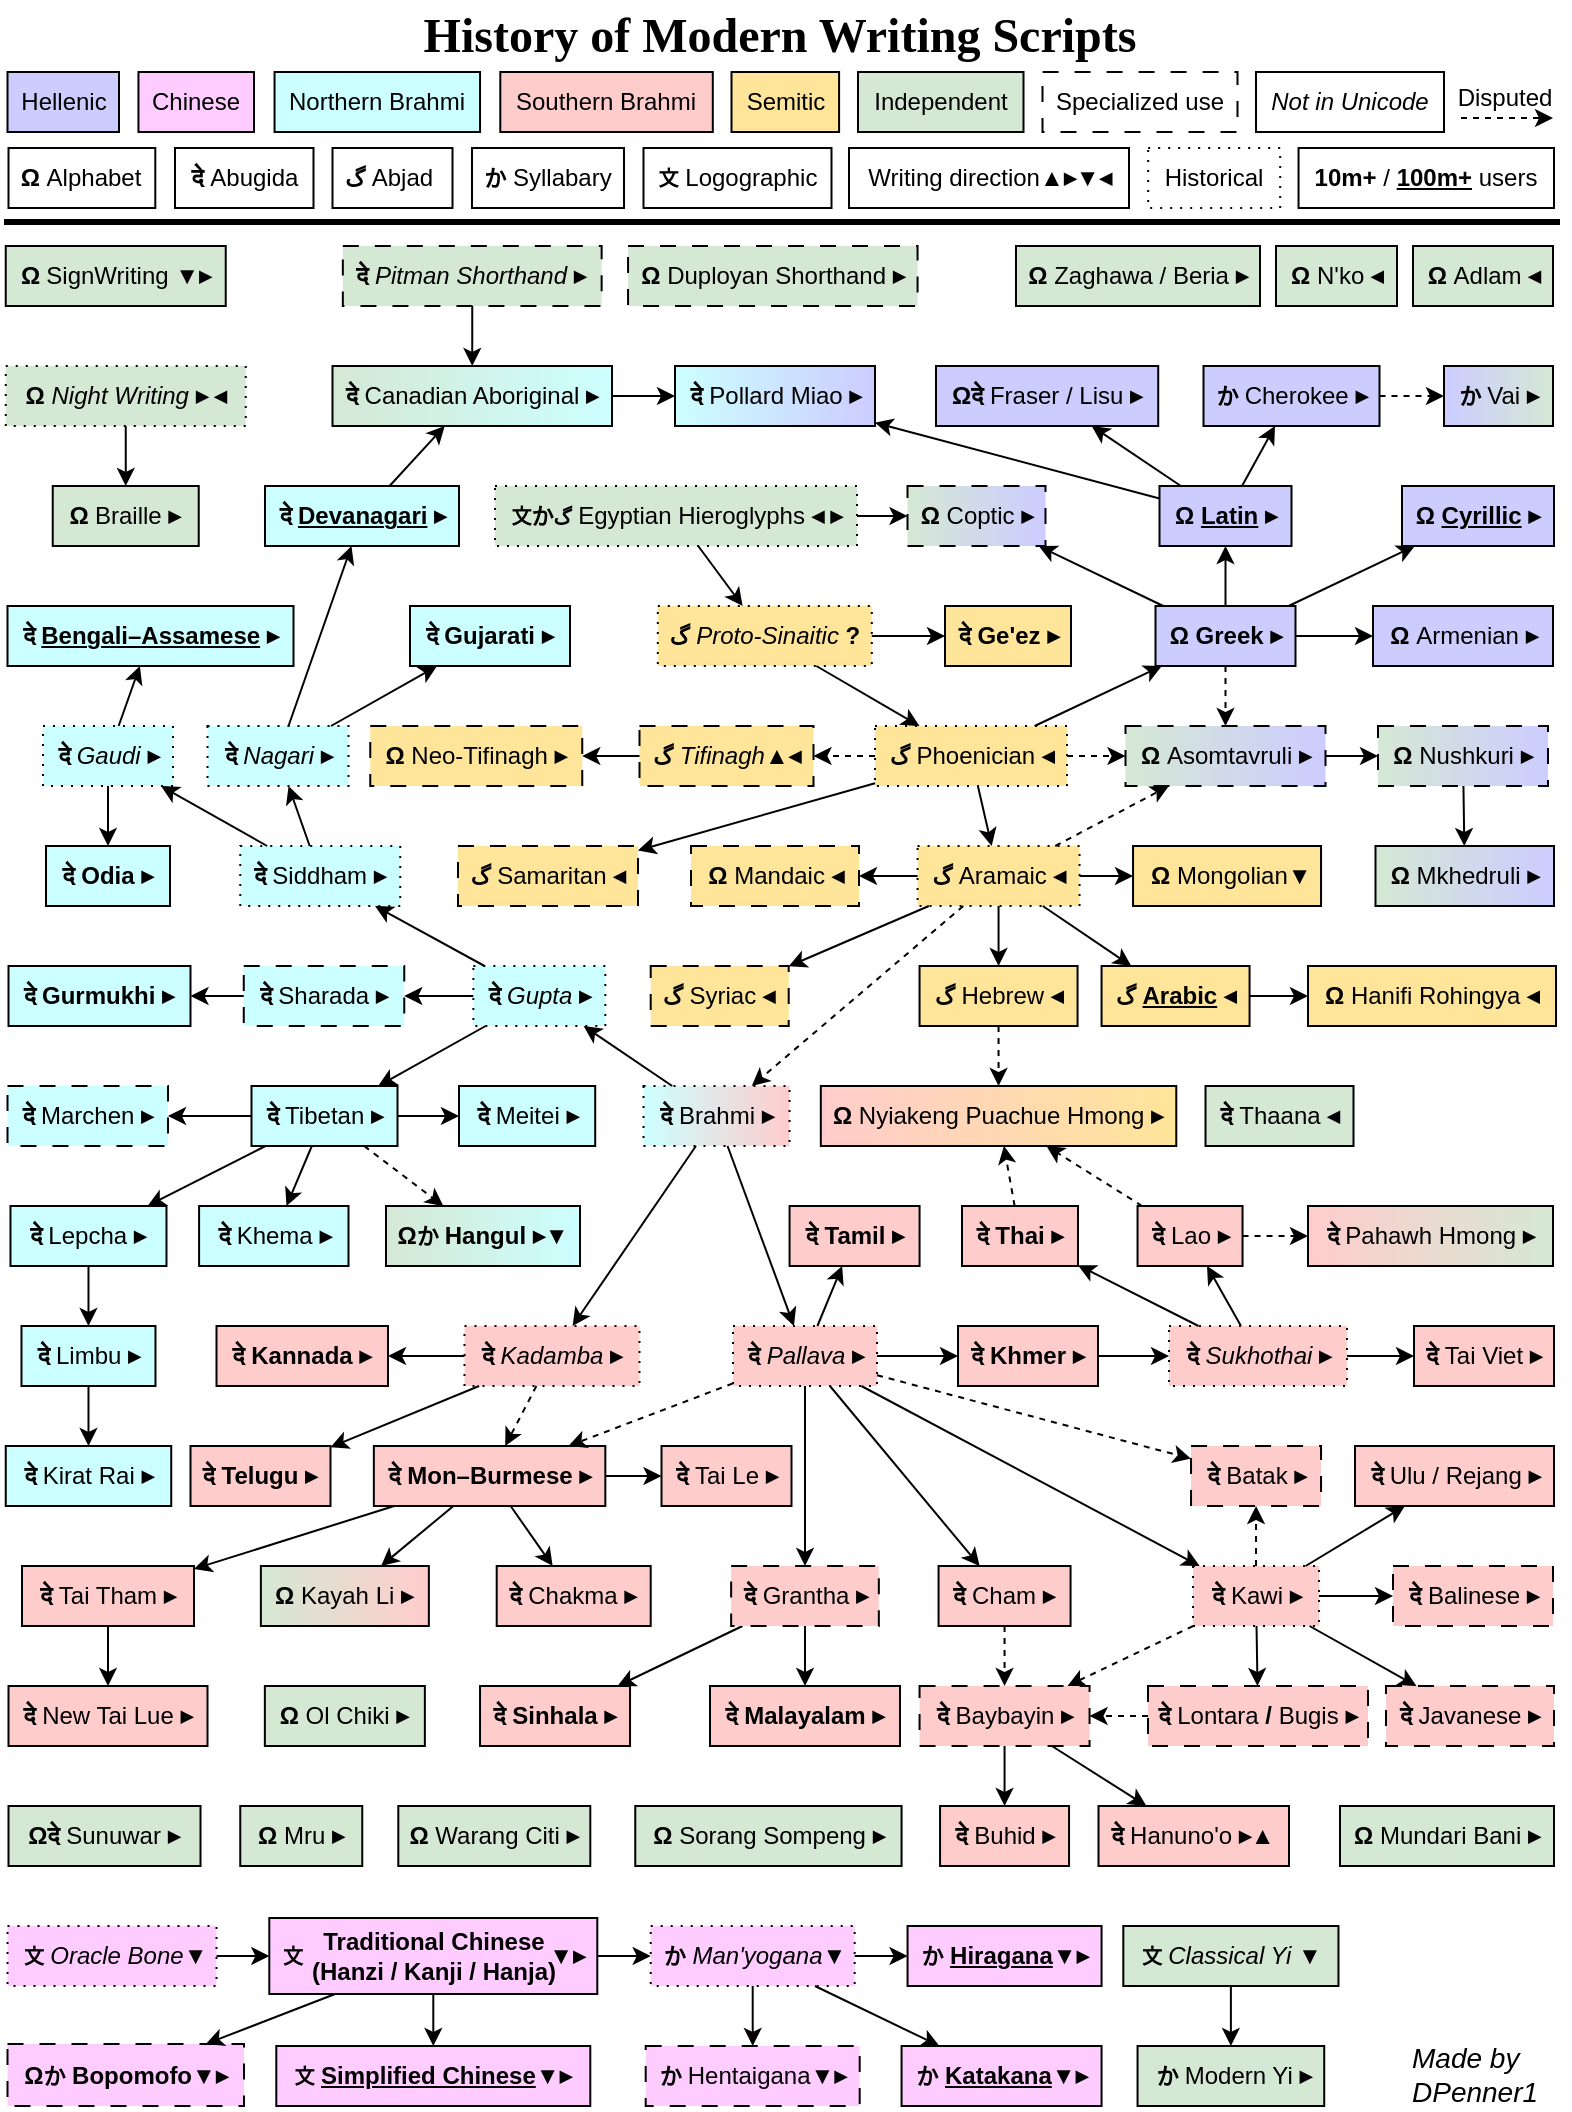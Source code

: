 <mxfile version="26.1.1">
  <diagram id="0" name="Page-1">
    <mxGraphModel dx="1062" dy="621" grid="1" gridSize="10" guides="1" tooltips="1" connect="1" arrows="1" fold="1" page="1" pageScale="1" pageWidth="850" pageHeight="1100" math="0" shadow="0">
      <root>
        <mxCell id="0" />
        <mxCell id="1" parent="0" />
        <UserObject label="&lt;b&gt;Ω&amp;nbsp;&lt;/b&gt;&lt;u&gt;Latin&lt;/u&gt;&amp;nbsp;▸" link="https://en.wikipedia.org/wiki/Latin_script" linkTarget="_blank" id="88">
          <mxCell style="whiteSpace=wrap;html=1;fontStyle=1;fillColor=#CCCCFF;" parent="1" vertex="1">
            <mxGeometry x="602.75" y="260" width="66" height="30" as="geometry" />
          </mxCell>
        </UserObject>
        <UserObject label="&lt;font style=&quot;font-weight: 700; font-size: 10px;&quot;&gt;文&lt;/font&gt;&lt;span style=&quot;font-size: 11px; font-weight: 700;&quot;&gt;か&lt;/span&gt;&lt;span style=&quot;font-weight: 700;&quot;&gt;&lt;font style=&quot;font-size: 10px;&quot;&gt;گ&lt;/font&gt;&lt;/span&gt;&lt;span style=&quot;font-weight: 700;&quot;&gt;&amp;nbsp;&lt;/span&gt;Egyptian Hieroglyphs&amp;nbsp;&lt;b&gt;◂&amp;nbsp;&lt;/b&gt;&lt;b&gt;▸&lt;/b&gt;" link="https://en.wikipedia.org/wiki/Egyptian_hieroglyphs" linkTarget="_blank" id="2">
          <mxCell style="whiteSpace=wrap;html=1;dashed=1;dashPattern=1 4;fillColor=#D5E8D4;" parent="1" vertex="1">
            <mxGeometry x="270.51" y="260" width="181" height="30" as="geometry" />
          </mxCell>
        </UserObject>
        <mxCell id="3" value="" style="endArrow=classic;html=1;" parent="1" source="2" target="7" edge="1">
          <mxGeometry width="50" height="50" relative="1" as="geometry">
            <mxPoint x="119.75" y="260" as="sourcePoint" />
            <mxPoint x="539.75" y="360" as="targetPoint" />
          </mxGeometry>
        </mxCell>
        <UserObject label="&lt;font style=&quot;font-style: normal; font-weight: 700; font-size: 11px;&quot;&gt;گ&lt;/font&gt;&lt;span style=&quot;font-style: normal; font-weight: 700;&quot;&gt;&amp;nbsp;&lt;/span&gt;Proto-Sinaitic &lt;span style=&quot;font-style: normal;&quot;&gt;&lt;b&gt;?&lt;/b&gt;&lt;/span&gt;" link="https://en.wikipedia.org/wiki/Proto-Sinaitic_script" id="7">
          <mxCell style="whiteSpace=wrap;html=1;dashed=1;dashPattern=1 4;fillColor=#FFE599;fontStyle=2" parent="1" vertex="1">
            <mxGeometry x="351.9" y="320" width="107" height="30" as="geometry" />
          </mxCell>
        </UserObject>
        <mxCell id="10" value="" style="endArrow=classic;html=1;" parent="1" source="2" target="16" edge="1">
          <mxGeometry x="145" y="370" width="50" height="50" as="geometry">
            <mxPoint x="149.75" y="450" as="sourcePoint" />
            <mxPoint x="310.475" y="290" as="targetPoint" />
          </mxGeometry>
        </mxCell>
        <mxCell id="13" value="" style="endArrow=classic;html=1;" parent="1" source="7" target="14" edge="1">
          <mxGeometry x="275" y="450" width="50" height="50" as="geometry">
            <mxPoint x="279.75" y="530" as="sourcePoint" />
            <mxPoint x="343.876" y="500" as="targetPoint" />
          </mxGeometry>
        </mxCell>
        <UserObject label="&lt;b&gt;दे&amp;nbsp;&lt;/b&gt;Ge&#39;ez&amp;nbsp;▸" link="https://en.wikipedia.org/wiki/Ge%CA%BDez_script" linkTarget="_blank" id="14">
          <mxCell style="whiteSpace=wrap;html=1;fontStyle=1;fillColor=#FFE599;" parent="1" vertex="1">
            <mxGeometry x="495.5" y="320" width="63" height="30" as="geometry" />
          </mxCell>
        </UserObject>
        <UserObject label="&lt;b&gt;Ω&amp;nbsp;&lt;/b&gt;Coptic&amp;nbsp;&lt;b&gt;▸&lt;/b&gt;" link="https://en.wikipedia.org/wiki/Coptic_script" linkTarget="_blank" id="16">
          <mxCell style="whiteSpace=wrap;html=1;dashed=1;gradientColor=#CCCCFF;fillColor=#D5E8D4;gradientDirection=east;glass=0;dashPattern=8 8;" parent="1" vertex="1">
            <mxGeometry x="476.75" y="260" width="69" height="30" as="geometry" />
          </mxCell>
        </UserObject>
        <UserObject label="&lt;font style=&quot;font-weight: 700; font-size: 11px;&quot;&gt;گ&lt;/font&gt;&lt;span style=&quot;font-weight: 700;&quot;&gt;&amp;nbsp;&lt;/span&gt;Phoenician&amp;nbsp;&lt;b&gt;◂&lt;/b&gt;" link="https://en.wikipedia.org/wiki/Phoenician_alphabet" linkTarget="_blank" id="18">
          <mxCell style="whiteSpace=wrap;html=1;dashed=1;dashPattern=1 4;fillColor=#FFE599;" parent="1" vertex="1">
            <mxGeometry x="460.5" y="380" width="96" height="30" as="geometry" />
          </mxCell>
        </UserObject>
        <mxCell id="19" value="" style="endArrow=classic;html=1;" parent="1" source="7" target="18" edge="1">
          <mxGeometry x="145" y="365" width="50" height="50" as="geometry">
            <mxPoint x="149.75" y="445" as="sourcePoint" />
            <mxPoint x="209.75" y="445" as="targetPoint" />
          </mxGeometry>
        </mxCell>
        <UserObject label="&lt;b&gt;Ω&amp;nbsp;&lt;/b&gt;Greek&amp;nbsp;▸" link="https://en.wikipedia.org/wiki/Greek_alphabet" linkTarget="_blank" id="20">
          <mxCell style="whiteSpace=wrap;html=1;fontStyle=1;strokeColor=#000000;fillColor=#CCCCFF;" parent="1" vertex="1">
            <mxGeometry x="600.75" y="320" width="70" height="30" as="geometry" />
          </mxCell>
        </UserObject>
        <mxCell id="21" value="" style="endArrow=classic;html=1;" parent="1" source="18" target="20" edge="1">
          <mxGeometry x="155" y="375" width="50" height="50" as="geometry">
            <mxPoint x="309.75" y="445" as="sourcePoint" />
            <mxPoint x="349.75" y="360" as="targetPoint" />
          </mxGeometry>
        </mxCell>
        <mxCell id="22" value="" style="endArrow=classic;html=1;" parent="1" source="20" target="16" edge="1">
          <mxGeometry x="203" y="225" width="50" height="50" as="geometry">
            <mxPoint x="441.917" y="270" as="sourcePoint" />
            <mxPoint x="438.583" y="210" as="targetPoint" />
          </mxGeometry>
        </mxCell>
        <UserObject label="&lt;font style=&quot;font-weight: 700; font-size: 11px;&quot;&gt;گ&lt;/font&gt;&lt;span style=&quot;font-weight: 700;&quot;&gt;&amp;nbsp;&lt;/span&gt;Aramaic&amp;nbsp;&lt;b&gt;◂&lt;/b&gt;" link="https://en.wikipedia.org/wiki/Aramaic_alphabet" linkTarget="_blank" id="23">
          <mxCell style="whiteSpace=wrap;html=1;dashed=1;dashPattern=1 4;fillColor=#FFE599;" parent="1" vertex="1">
            <mxGeometry x="481.78" y="440" width="81" height="30" as="geometry" />
          </mxCell>
        </UserObject>
        <mxCell id="25" value="" style="endArrow=classic;html=1;" parent="1" source="18" target="23" edge="1">
          <mxGeometry x="284" y="435" width="50" height="50" as="geometry">
            <mxPoint x="522.917" y="488" as="sourcePoint" />
            <mxPoint x="519.583" y="428" as="targetPoint" />
          </mxGeometry>
        </mxCell>
        <UserObject label="&lt;font style=&quot;font-size: 11px;&quot;&gt;گ&lt;/font&gt;&amp;nbsp;&lt;span style=&quot;font-weight: normal;&quot;&gt;Hebrew&lt;/span&gt;&lt;span style=&quot;font-weight: 400;&quot;&gt;&amp;nbsp;&lt;/span&gt;&lt;b&gt;◂&lt;/b&gt;" link="https://en.wikipedia.org/wiki/Hebrew_alphabet" linkTarget="_blank" id="26">
          <mxCell style="whiteSpace=wrap;html=1;fontStyle=1;fillColor=#FFE599;" parent="1" vertex="1">
            <mxGeometry x="482.78" y="500" width="79" height="30" as="geometry" />
          </mxCell>
        </UserObject>
        <mxCell id="27" value="" style="endArrow=classic;html=1;" parent="1" source="23" target="26" edge="1">
          <mxGeometry x="283" y="565" width="50" height="50" as="geometry">
            <mxPoint x="393.75" y="588" as="sourcePoint" />
            <mxPoint x="393.75" y="648" as="targetPoint" />
          </mxGeometry>
        </mxCell>
        <UserObject label="&lt;b&gt;दे&amp;nbsp;&lt;/b&gt;Brahmi&lt;span style=&quot;font-weight: 700;&quot;&gt;&amp;nbsp;▸&lt;/span&gt;" link="https://en.wikipedia.org/wiki/Brahmi_script" linkTarget="_blank" id="28">
          <mxCell style="whiteSpace=wrap;html=1;dashed=1;dashPattern=1 4;gradientColor=#FFCCCC;gradientDirection=east;fillColor=#CCFFFF;" parent="1" vertex="1">
            <mxGeometry x="344.75" y="560" width="73" height="30" as="geometry" />
          </mxCell>
        </UserObject>
        <mxCell id="29" value="" style="endArrow=classic;html=1;dashed=1;" parent="1" source="23" target="28" edge="1">
          <mxGeometry x="293" y="575" width="50" height="50" as="geometry">
            <mxPoint x="378.5" y="558" as="sourcePoint" />
            <mxPoint x="326" y="588" as="targetPoint" />
          </mxGeometry>
        </mxCell>
        <UserObject label="&lt;b style=&quot;font-style: normal;&quot;&gt;दे&lt;/b&gt;&lt;b style=&quot;font-style: normal; font-size: 11px;&quot;&gt;&amp;nbsp;&lt;/b&gt;Gupta&lt;span style=&quot;font-style: normal;&quot;&gt;&amp;nbsp;&lt;/span&gt;&lt;b style=&quot;font-style: normal;&quot;&gt;▸&lt;/b&gt;" link="https://en.wikipedia.org/wiki/Gupta_script" linkTarget="_blank" id="30">
          <mxCell style="whiteSpace=wrap;html=1;dashed=1;dashPattern=1 4;fillColor=#CCFFFF;fontStyle=2" parent="1" vertex="1">
            <mxGeometry x="259.67" y="500" width="66" height="30" as="geometry" />
          </mxCell>
        </UserObject>
        <mxCell id="31" value="" style="endArrow=classic;html=1;" parent="1" source="28" target="30" edge="1">
          <mxGeometry x="293" y="575" width="50" height="50" as="geometry">
            <mxPoint x="389.68" y="560" as="sourcePoint" />
            <mxPoint x="333.93" y="596.752" as="targetPoint" />
          </mxGeometry>
        </mxCell>
        <UserObject label="&lt;b&gt;दे&lt;/b&gt;&lt;b style=&quot;font-size: 11px;&quot;&gt;&amp;nbsp;&lt;/b&gt;Siddham&amp;nbsp;&lt;b&gt;▸&lt;/b&gt;" link="https://en.wikipedia.org/wiki/Siddha%E1%B9%83_script" linkTarget="_blank" id="33">
          <mxCell style="whiteSpace=wrap;html=1;dashed=1;dashPattern=1 4;fillColor=#CCFFFF;" parent="1" vertex="1">
            <mxGeometry x="143.13" y="440" width="80" height="30" as="geometry" />
          </mxCell>
        </UserObject>
        <mxCell id="34" value="" style="endArrow=classic;html=1;" parent="1" source="30" target="33" edge="1">
          <mxGeometry x="303" y="585" width="50" height="50" as="geometry">
            <mxPoint x="372.705" y="678" as="sourcePoint" />
            <mxPoint x="314.75" y="705.128" as="targetPoint" />
          </mxGeometry>
        </mxCell>
        <UserObject label="&lt;b&gt;दे&lt;/b&gt;&lt;b style=&quot;font-size: 11px;&quot;&gt;&amp;nbsp;&lt;/b&gt;&lt;span style=&quot;font-weight: normal;&quot;&gt;Tibetan&lt;/span&gt;&lt;span style=&quot;font-weight: 400;&quot;&gt;&amp;nbsp;&lt;/span&gt;&lt;b&gt;▸&lt;/b&gt;" link="https://en.wikipedia.org/wiki/Tibetan_script" linkTarget="_blank" id="39">
          <mxCell style="whiteSpace=wrap;html=1;fontStyle=1;fillColor=#CCFFFF;" parent="1" vertex="1">
            <mxGeometry x="148.75" y="560" width="73" height="30" as="geometry" />
          </mxCell>
        </UserObject>
        <mxCell id="40" value="" style="endArrow=classic;html=1;" parent="1" source="30" target="39" edge="1">
          <mxGeometry x="313" y="595" width="50" height="50" as="geometry">
            <mxPoint x="275.353" y="749" as="sourcePoint" />
            <mxPoint x="221.507" y="784" as="targetPoint" />
          </mxGeometry>
        </mxCell>
        <UserObject label="&lt;b&gt;दे&lt;/b&gt;&lt;b style=&quot;font-size: 11px;&quot;&gt;&amp;nbsp;&lt;/b&gt;&lt;u&gt;Bengali–Assamese&lt;/u&gt;&lt;span style=&quot;font-weight: 400;&quot;&gt;&amp;nbsp;&lt;/span&gt;&lt;b&gt;▸&lt;/b&gt;" link="https://en.wikipedia.org/wiki/Bengali%E2%80%93Assamese_script" linkTarget="_blank" id="41">
          <mxCell style="whiteSpace=wrap;html=1;fontStyle=1;fillColor=#CCFFFF;" parent="1" vertex="1">
            <mxGeometry x="26.75" y="320" width="143" height="30" as="geometry" />
          </mxCell>
        </UserObject>
        <mxCell id="42" value="" style="endArrow=classic;html=1;" parent="1" source="EHmsX5NUKX4iTEuCxSPg-271" target="41" edge="1">
          <mxGeometry x="323" y="605" width="50" height="50" as="geometry">
            <mxPoint x="149.75" y="775" as="sourcePoint" />
            <mxPoint x="89.75" y="775" as="targetPoint" />
          </mxGeometry>
        </mxCell>
        <UserObject label="&lt;b&gt;दे&lt;/b&gt;&lt;b style=&quot;font-size: 11px;&quot;&gt;&amp;nbsp;&lt;/b&gt;&lt;i&gt;Nagari&lt;/i&gt;&amp;nbsp;&lt;b&gt;▸&lt;/b&gt;" link="https://en.wikipedia.org/wiki/N%C4%81gar%C4%AB_script" linkTarget="_blank" id="43">
          <mxCell style="whiteSpace=wrap;html=1;dashed=1;dashPattern=1 4;fillColor=#CCFFFF;" parent="1" vertex="1">
            <mxGeometry x="126.75" y="380" width="70.5" height="30" as="geometry" />
          </mxCell>
        </UserObject>
        <UserObject label="&lt;b&gt;दे&lt;/b&gt;&lt;b style=&quot;font-size: 11px;&quot;&gt;&amp;nbsp;&lt;/b&gt;Gujarati&lt;span style=&quot;font-weight: 400;&quot;&gt;&amp;nbsp;&lt;/span&gt;&lt;b&gt;▸&lt;/b&gt;" link="https://en.wikipedia.org/wiki/Gujarati_script" linkTarget="_blank" id="45">
          <mxCell style="whiteSpace=wrap;html=1;fontStyle=1;fillColor=#CCFFFF;" parent="1" vertex="1">
            <mxGeometry x="228" y="320" width="80" height="30" as="geometry" />
          </mxCell>
        </UserObject>
        <mxCell id="46" value="" style="endArrow=classic;html=1;" parent="1" source="43" target="45" edge="1">
          <mxGeometry x="342" y="740" width="50" height="50" as="geometry">
            <mxPoint x="315.221" y="868" as="sourcePoint" />
            <mxPoint x="329.779" y="923" as="targetPoint" />
          </mxGeometry>
        </mxCell>
        <UserObject label="&lt;b&gt;दे&lt;/b&gt;&lt;b style=&quot;font-size: 11px;&quot;&gt;&amp;nbsp;&lt;/b&gt;&lt;u&gt;Devanagari&lt;/u&gt;&lt;span style=&quot;font-weight: 400;&quot;&gt;&amp;nbsp;&lt;/span&gt;&lt;b&gt;▸&lt;/b&gt;" link="https://en.wikipedia.org/wiki/Devanagari" linkTarget="_blank" id="47">
          <mxCell style="whiteSpace=wrap;html=1;fontStyle=1;fillColor=#CCFFFF;" parent="1" vertex="1">
            <mxGeometry x="155.5" y="260" width="97" height="30" as="geometry" />
          </mxCell>
        </UserObject>
        <mxCell id="48" value="" style="endArrow=classic;html=1;" parent="1" source="43" target="47" edge="1">
          <mxGeometry x="352" y="750" width="50" height="50" as="geometry">
            <mxPoint x="305.926" y="810" as="sourcePoint" />
            <mxPoint x="273.574" y="865" as="targetPoint" />
          </mxGeometry>
        </mxCell>
        <UserObject label="&lt;b&gt;दे&amp;nbsp;&lt;/b&gt;Khmer ▸" link="https://en.wikipedia.org/wiki/Khmer_script" linkTarget="_blank" id="49">
          <mxCell style="whiteSpace=wrap;html=1;fontStyle=1;fillColor=#FFCCCC;" parent="1" vertex="1">
            <mxGeometry x="502.0" y="680" width="70" height="30" as="geometry" />
          </mxCell>
        </UserObject>
        <UserObject label="&lt;b style=&quot;font-style: normal;&quot;&gt;दे&amp;nbsp;&lt;/b&gt;Pallava&lt;span style=&quot;font-style: normal; font-weight: 700;&quot;&gt;&amp;nbsp;▸&lt;/span&gt;" link="https://en.wikipedia.org/wiki/Pallava_script" linkTarget="_blank" id="50">
          <mxCell style="whiteSpace=wrap;html=1;dashed=1;dashPattern=1 4;fillColor=#FFCCCC;fontStyle=2" parent="1" vertex="1">
            <mxGeometry x="389.51" y="680" width="72" height="30" as="geometry" />
          </mxCell>
        </UserObject>
        <mxCell id="51" value="" style="endArrow=classic;html=1;" parent="1" source="28" target="50" edge="1">
          <mxGeometry x="303" y="585" width="50" height="50" as="geometry">
            <mxPoint x="632.285" y="605" as="sourcePoint" />
            <mxPoint x="315.93" y="707.128" as="targetPoint" />
          </mxGeometry>
        </mxCell>
        <UserObject label="&lt;b&gt;दे&amp;nbsp;&lt;/b&gt;Thai ▸" link="https://en.wikipedia.org/wiki/Thai_script" linkTarget="_blank" id="52">
          <mxCell style="whiteSpace=wrap;html=1;fontStyle=1;fillColor=#FFCCCC;" parent="1" vertex="1">
            <mxGeometry x="504" y="620" width="58" height="30" as="geometry" />
          </mxCell>
        </UserObject>
        <UserObject label="&lt;span title=&quot;Sanskrit-language text&quot;&gt;&lt;span lang=&quot;sa&quot;&gt;दे&amp;nbsp;&lt;/span&gt;&lt;/span&gt;&lt;span style=&quot;font-weight: normal;&quot;&gt;Lao&lt;/span&gt; ▸" link="https://en.wikipedia.org/wiki/Lao_script" id="53">
          <mxCell style="whiteSpace=wrap;html=1;fontStyle=1;fillColor=#FFCCCC;" parent="1" vertex="1">
            <mxGeometry x="591.77" y="620" width="52.5" height="30" as="geometry" />
          </mxCell>
        </UserObject>
        <mxCell id="54" value="" style="endArrow=classic;html=1;" parent="1" source="50" target="49" edge="1">
          <mxGeometry x="651" y="730" width="50" height="50" as="geometry">
            <mxPoint x="611.401" y="790" as="sourcePoint" />
            <mxPoint x="653.459" y="845" as="targetPoint" />
          </mxGeometry>
        </mxCell>
        <mxCell id="56" value="" style="endArrow=classic;html=1;" parent="1" source="EHmsX5NUKX4iTEuCxSPg-277" target="53" edge="1">
          <mxGeometry x="850" y="835" width="50" height="50" as="geometry">
            <mxPoint x="618.33" y="893" as="sourcePoint" />
            <mxPoint x="618.33" y="943" as="targetPoint" />
          </mxGeometry>
        </mxCell>
        <UserObject label="&lt;b&gt;दे Mon&lt;/b&gt;–Burmese&amp;nbsp;▸" link="https://en.wikipedia.org/wiki/Mon%E2%80%93Burmese_script" linkTarget="_blank" id="59">
          <mxCell style="whiteSpace=wrap;html=1;fontStyle=1;fillColor=#FFCCCC;" parent="1" vertex="1">
            <mxGeometry x="209.92" y="740" width="115.75" height="30" as="geometry" />
          </mxCell>
        </UserObject>
        <mxCell id="61" value="" style="endArrow=classic;html=1;dashed=1;" parent="1" source="50" target="59" edge="1">
          <mxGeometry x="636" y="705" width="50" height="50" as="geometry">
            <mxPoint x="584.882" y="769" as="sourcePoint" />
            <mxPoint x="290.07" y="740.77" as="targetPoint" />
          </mxGeometry>
        </mxCell>
        <UserObject label="&lt;b&gt;दे&amp;nbsp;&lt;/b&gt;Tamil&amp;nbsp;▸" link="https://en.wikipedia.org/wiki/Tamil_script" linkTarget="_blank" id="62">
          <mxCell style="whiteSpace=wrap;html=1;fontStyle=1;fillColor=#FFCCCC;" parent="1" vertex="1">
            <mxGeometry x="417.78" y="620" width="65" height="30" as="geometry" />
          </mxCell>
        </UserObject>
        <UserObject label="&lt;b style=&quot;font-style: normal;&quot;&gt;दे&amp;nbsp;&lt;/b&gt;Kadamba&lt;span style=&quot;font-style: normal; font-weight: 700;&quot;&gt;&amp;nbsp;▸&lt;/span&gt;" link="https://en.wikipedia.org/wiki/Kadamba_script" linkTarget="_blank" id="64">
          <mxCell style="whiteSpace=wrap;html=1;dashed=1;dashPattern=1 4;fillColor=#FFCCCC;fontStyle=2" parent="1" vertex="1">
            <mxGeometry x="255.25" y="680" width="87.5" height="30" as="geometry" />
          </mxCell>
        </UserObject>
        <UserObject label="&lt;b&gt;दे&amp;nbsp;&lt;/b&gt;Telugu&amp;nbsp;▸" link="https://en.wikipedia.org/wiki/Telugu_script" linkTarget="_blank" id="66">
          <mxCell style="whiteSpace=wrap;html=1;fontStyle=1;fillColor=#FFCCCC;" parent="1" vertex="1">
            <mxGeometry x="118.25" y="740" width="70" height="30" as="geometry" />
          </mxCell>
        </UserObject>
        <UserObject label="&lt;b&gt;दे&amp;nbsp;&lt;/b&gt;Kannada&amp;nbsp;▸" link="https://en.wikipedia.org/wiki/Kannada_script" linkTarget="_blank" id="67">
          <mxCell style="whiteSpace=wrap;html=1;fontStyle=1;fillColor=#FFCCCC;" parent="1" vertex="1">
            <mxGeometry x="131.25" y="680" width="85.75" height="30" as="geometry" />
          </mxCell>
        </UserObject>
        <mxCell id="69" value="" style="endArrow=classic;html=1;" parent="1" source="64" target="66" edge="1">
          <mxGeometry x="584" y="637" width="50" height="50" as="geometry">
            <mxPoint x="528.305" y="705" as="sourcePoint" />
            <mxPoint x="597.055" y="675" as="targetPoint" />
          </mxGeometry>
        </mxCell>
        <mxCell id="71" value="" style="endArrow=classic;html=1;" parent="1" source="64" target="67" edge="1">
          <mxGeometry x="740" y="517" width="50" height="50" as="geometry">
            <mxPoint x="684.305" y="585" as="sourcePoint" />
            <mxPoint x="753.055" y="555" as="targetPoint" />
          </mxGeometry>
        </mxCell>
        <UserObject label="&lt;font style=&quot;font-weight: 700; font-size: 11px;&quot;&gt;گ&lt;/font&gt;&lt;span style=&quot;font-weight: 700;&quot;&gt;&amp;nbsp;&lt;/span&gt;Syriac&amp;nbsp;&lt;b&gt;◂&lt;/b&gt;" link="https://en.wikipedia.org/wiki/Syriac_alphabet" linkTarget="_blank" id="72">
          <mxCell style="whiteSpace=wrap;html=1;dashed=1;fillColor=#FFE599;dashPattern=8 8;" parent="1" vertex="1">
            <mxGeometry x="348.35" y="500" width="69" height="30" as="geometry" />
          </mxCell>
        </UserObject>
        <mxCell id="73" value="" style="endArrow=classic;html=1;" parent="1" source="23" target="72" edge="1">
          <mxGeometry x="496" y="582" width="50" height="50" as="geometry">
            <mxPoint x="439.125" y="648" as="sourcePoint" />
            <mxPoint x="507.875" y="618" as="targetPoint" />
          </mxGeometry>
        </mxCell>
        <mxCell id="75" value="" style="endArrow=classic;html=1;" parent="1" source="23" target="76" edge="1">
          <mxGeometry x="662" y="472" width="50" height="50" as="geometry">
            <mxPoint x="569.75" y="538" as="sourcePoint" />
            <mxPoint x="475.25" y="484" as="targetPoint" />
          </mxGeometry>
        </mxCell>
        <UserObject label="&lt;font style=&quot;font-size: 11px;&quot;&gt;گ&lt;/font&gt;&amp;nbsp;&lt;u&gt;Arabic&lt;/u&gt;&amp;nbsp;&lt;b&gt;◂&lt;/b&gt;" link="https://en.wikipedia.org/wiki/Arabic_script" linkTarget="_blank" id="76">
          <mxCell style="whiteSpace=wrap;html=1;fontStyle=1;fillColor=#FFE599;" parent="1" vertex="1">
            <mxGeometry x="573.78" y="500" width="74" height="30" as="geometry" />
          </mxCell>
        </UserObject>
        <mxCell id="79" value="" style="endArrow=classic;html=1;" parent="1" source="23" target="80" edge="1">
          <mxGeometry x="672" y="482" width="50" height="50" as="geometry">
            <mxPoint x="559.75" y="520.551" as="sourcePoint" />
            <mxPoint x="584.75" y="429.0" as="targetPoint" />
          </mxGeometry>
        </mxCell>
        <UserObject label="&lt;b&gt;&amp;nbsp;Ω&amp;nbsp;&lt;/b&gt;Mongolian&lt;b&gt;▼&lt;/b&gt;" link="https://en.wikipedia.org/wiki/Mongolian_script" linkTarget="_blank" id="80">
          <mxCell style="whiteSpace=wrap;html=1;fillColor=#FFE599;" parent="1" vertex="1">
            <mxGeometry x="589.52" y="440" width="94" height="30" as="geometry" />
          </mxCell>
        </UserObject>
        <UserObject label="&lt;b&gt;Ω&amp;nbsp;&lt;/b&gt;Asomtavruli&lt;span style=&quot;font-weight: 700;&quot;&gt;&amp;nbsp;▸&lt;/span&gt;" link="https://en.wikipedia.org/wiki/Georgian_scripts" linkTarget="_blank" id="86">
          <mxCell style="whiteSpace=wrap;html=1;fontStyle=0;fillColor=#CCCCFF;gradientColor=#D5E8D4;gradientDirection=west;dashed=1;dashPattern=8 8;" parent="1" vertex="1">
            <mxGeometry x="585.75" y="380" width="100" height="30" as="geometry" />
          </mxCell>
        </UserObject>
        <UserObject label="&lt;b&gt;Ω&amp;nbsp;&lt;/b&gt;&lt;span style=&quot;font-weight: normal;&quot;&gt;Armenian&lt;/span&gt;&amp;nbsp;▸" link="https://en.wikipedia.org/wiki/Armenian_alphabet" linkTarget="_blank" id="87">
          <mxCell style="whiteSpace=wrap;html=1;fontStyle=1;fillColor=#CCCCFF;" parent="1" vertex="1">
            <mxGeometry x="709.5" y="320" width="90" height="30" as="geometry" />
          </mxCell>
        </UserObject>
        <UserObject label="&lt;b&gt;Ω&amp;nbsp;&lt;/b&gt;&lt;u&gt;Cyrillic&lt;/u&gt;&amp;nbsp;▸" link="https://en.wikipedia.org/wiki/Cyrillic_script" linkTarget="_blank" id="89">
          <mxCell style="whiteSpace=wrap;html=1;fontStyle=1;fillColor=#CCCCFF;" parent="1" vertex="1">
            <mxGeometry x="724" y="260" width="76" height="30" as="geometry" />
          </mxCell>
        </UserObject>
        <mxCell id="90" value="" style="endArrow=classic;html=1;" parent="1" source="20" target="89" edge="1">
          <mxGeometry x="175" y="395" width="50" height="50" as="geometry">
            <mxPoint x="434.75" y="335.968" as="sourcePoint" />
            <mxPoint x="524.75" y="338.871" as="targetPoint" />
          </mxGeometry>
        </mxCell>
        <mxCell id="92" value="" style="endArrow=classic;html=1;" parent="1" source="20" target="87" edge="1">
          <mxGeometry x="195" y="415" width="50" height="50" as="geometry">
            <mxPoint x="410.375" y="320" as="sourcePoint" />
            <mxPoint x="451.625" y="210" as="targetPoint" />
          </mxGeometry>
        </mxCell>
        <mxCell id="93" value="" style="endArrow=classic;html=1;dashed=1;" parent="1" source="20" target="86" edge="1">
          <mxGeometry x="303" y="585" width="50" height="50" as="geometry">
            <mxPoint x="414.25" y="550" as="sourcePoint" />
            <mxPoint x="414.25" y="640" as="targetPoint" />
          </mxGeometry>
        </mxCell>
        <mxCell id="111" value="" style="endArrow=classic;html=1;" parent="1" source="50" target="62" edge="1">
          <mxGeometry x="409" y="580" width="50" height="50" as="geometry">
            <mxPoint x="520.93" y="797.195" as="sourcePoint" />
            <mxPoint x="571.93" y="588.415" as="targetPoint" />
          </mxGeometry>
        </mxCell>
        <UserObject label="&lt;b&gt;दे&amp;nbsp;&lt;/b&gt;Tai Viet&lt;span style=&quot;font-weight: 700;&quot;&gt;&amp;nbsp;▸&lt;/span&gt;" link="https://en.wikipedia.org/wiki/Tai_Viet_script" linkTarget="_blank" id="115">
          <mxCell style="whiteSpace=wrap;html=1;fillColor=#FFCCCC;" parent="1" vertex="1">
            <mxGeometry x="730.0" y="680" width="70" height="30" as="geometry" />
          </mxCell>
        </UserObject>
        <mxCell id="116" value="" style="endArrow=classic;html=1;" parent="1" source="EHmsX5NUKX4iTEuCxSPg-277" target="115" edge="1">
          <mxGeometry x="860" y="845" width="50" height="50" as="geometry">
            <mxPoint x="593.93" y="958" as="sourcePoint" />
            <mxPoint x="620.93" y="998" as="targetPoint" />
          </mxGeometry>
        </mxCell>
        <UserObject label="&lt;b&gt;Ω&lt;/b&gt;&lt;span style=&quot;font-size: 11px;&quot;&gt;か&amp;nbsp;&lt;/span&gt;Hangul ▸&lt;b&gt;▼&lt;/b&gt;" link="https://en.wikipedia.org/wiki/Hangul" linkTarget="_blank" id="118">
          <mxCell style="whiteSpace=wrap;html=1;fontStyle=1;fillColor=#D5E8D4;gradientColor=#CCFFFF;gradientDirection=east;" parent="1" vertex="1">
            <mxGeometry x="216" y="620" width="97" height="30" as="geometry" />
          </mxCell>
        </UserObject>
        <UserObject label="&lt;span style=&quot;font-weight: 700;&quot;&gt;&lt;font style=&quot;font-size: 10px;&quot;&gt;&amp;nbsp;文&lt;/font&gt;&lt;/span&gt;&lt;span style=&quot;font-size: 11px; font-weight: 700;&quot;&gt;&amp;nbsp;&lt;/span&gt;&lt;i&gt;Oracle Bone&lt;/i&gt;&lt;b&gt;▼&lt;/b&gt;" link="https://en.wikipedia.org/wiki/Oracle_bone_script" linkTarget="_blank" id="120">
          <mxCell style="whiteSpace=wrap;html=1;dashed=1;dashPattern=1 4;fillColor=#FFCCFF;" parent="1" vertex="1">
            <mxGeometry x="26.75" y="980" width="104.5" height="30" as="geometry" />
          </mxCell>
        </UserObject>
        <UserObject label="&lt;font style=&quot;font-size: 10px;&quot;&gt;文&lt;/font&gt; &lt;u&gt;Simplified Chinese&lt;/u&gt;&lt;b&gt;▼&lt;/b&gt;▸" link="https://en.wikipedia.org/wiki/Simplified_Chinese_characters" linkTarget="_blank" id="123">
          <mxCell style="whiteSpace=wrap;html=1;fontStyle=1;fillColor=#FFCCFF;" parent="1" vertex="1">
            <mxGeometry x="161.15" y="1040" width="157" height="30" as="geometry" />
          </mxCell>
        </UserObject>
        <mxCell id="124" value="" style="endArrow=classic;html=1;" parent="1" source="119" target="123" edge="1">
          <mxGeometry x="878" y="845" width="50" height="50" as="geometry">
            <mxPoint x="238.47" y="1066" as="sourcePoint" />
            <mxPoint x="180.97" y="1112.104" as="targetPoint" />
          </mxGeometry>
        </mxCell>
        <UserObject label="&lt;font style=&quot;&quot;&gt;&lt;span style=&quot;font-weight: 700;&quot;&gt;&lt;font style=&quot;font-size: 11px;&quot;&gt;&amp;nbsp;か&lt;/font&gt;&lt;/span&gt;&lt;span style=&quot;font-size: 12px; font-weight: 700;&quot;&gt;&amp;nbsp;&lt;/span&gt;&lt;i&gt;Man&#39;yogana&lt;/i&gt;&lt;/font&gt;&lt;b&gt;▼&lt;/b&gt;" link="https://en.wikipedia.org/wiki/Man%27y%C5%8Dgana" id="125">
          <mxCell style="whiteSpace=wrap;html=1;dashed=1;dashPattern=1 4;fillColor=#FFCCFF;fontFamily=Helvetica;fontSize=12;" parent="1" vertex="1">
            <mxGeometry x="348.35" y="980" width="102" height="30" as="geometry" />
          </mxCell>
        </UserObject>
        <mxCell id="127" value="" style="endArrow=classic;html=1;" parent="1" source="119" target="125" edge="1">
          <mxGeometry x="888" y="855" width="50" height="50" as="geometry">
            <mxPoint x="313.47" y="1051" as="sourcePoint" />
            <mxPoint x="267.899" y="1206" as="targetPoint" />
          </mxGeometry>
        </mxCell>
        <UserObject label="&lt;font style=&quot;font-size: 11px;&quot;&gt;か&lt;/font&gt; &lt;u&gt;Hiragana&lt;/u&gt;&lt;b&gt;▼&lt;/b&gt;▸" link="https://en.wikipedia.org/wiki/Hiragana" linkTarget="_blank" id="128">
          <mxCell style="whiteSpace=wrap;html=1;fontStyle=1;fillColor=#FFCCFF;fontFamily=Helvetica;" parent="1" vertex="1">
            <mxGeometry x="476.78" y="980" width="97" height="30" as="geometry" />
          </mxCell>
        </UserObject>
        <UserObject label="&lt;font style=&quot;font-size: 11px;&quot;&gt;か&lt;/font&gt; &lt;u&gt;Katakana&lt;/u&gt;&lt;b&gt;▼&lt;/b&gt;▸" link="https://en.wikipedia.org/wiki/Katakana" linkTarget="_blank" id="130">
          <mxCell style="whiteSpace=wrap;html=1;fontStyle=1;fillColor=#FFCCFF;" parent="1" vertex="1">
            <mxGeometry x="473.78" y="1040" width="100" height="30" as="geometry" />
          </mxCell>
        </UserObject>
        <mxCell id="131" value="" style="endArrow=classic;html=1;" parent="1" source="125" target="130" edge="1">
          <mxGeometry x="897" y="920" width="50" height="50" as="geometry">
            <mxPoint x="125.63" y="1166" as="sourcePoint" />
            <mxPoint x="186.63" y="1166" as="targetPoint" />
          </mxGeometry>
        </mxCell>
        <UserObject label="&lt;span style=&quot;font-weight: 700; font-size: 11px;&quot;&gt;&lt;font style=&quot;font-size: 11px;&quot;&gt;か&lt;/font&gt;&amp;nbsp;&lt;/span&gt;Hentaigana&lt;b&gt;▼&lt;/b&gt;&lt;span style=&quot;font-weight: 700;&quot;&gt;▸&lt;/span&gt;" link="https://en.wikipedia.org/wiki/Hentaigana" linkTarget="_blank" id="132">
          <mxCell style="whiteSpace=wrap;html=1;dashed=1;fillColor=#FFCCFF;dashPattern=8 8;" parent="1" vertex="1">
            <mxGeometry x="345.85" y="1040" width="107" height="30" as="geometry" />
          </mxCell>
        </UserObject>
        <mxCell id="133" value="" style="endArrow=classic;html=1;" parent="1" source="125" target="128" edge="1">
          <mxGeometry x="907" y="930" width="50" height="50" as="geometry">
            <mxPoint x="242.821" y="1126" as="sourcePoint" />
            <mxPoint x="302.859" y="1161" as="targetPoint" />
          </mxGeometry>
        </mxCell>
        <mxCell id="136" value="" style="endArrow=classic;html=1;" parent="1" source="125" target="132" edge="1">
          <mxGeometry x="1173" y="930" width="50" height="50" as="geometry">
            <mxPoint x="404.63" y="1196" as="sourcePoint" />
            <mxPoint x="465.63" y="1196" as="targetPoint" />
          </mxGeometry>
        </mxCell>
        <mxCell id="137" value="History of Modern Writing Scripts&lt;br&gt;" style="text;html=1;strokeColor=none;fillColor=none;align=center;verticalAlign=middle;whiteSpace=wrap;overflow=hidden;dashed=1;dashPattern=1 4;fontSize=24;fontFamily=Times New Roman;fontStyle=1" parent="1" vertex="1">
          <mxGeometry x="228.0" y="17" width="370" height="36" as="geometry" />
        </mxCell>
        <UserObject label="&lt;span style=&quot;font-size: 11px; font-weight: 700;&quot;&gt;か&amp;nbsp;&lt;/span&gt;Cherokee&lt;span style=&quot;font-weight: 700;&quot;&gt;&amp;nbsp;▸&lt;/span&gt;" link="https://en.wikipedia.org/wiki/Cherokee_syllabary" linkTarget="_blank" id="138">
          <mxCell style="whiteSpace=wrap;html=1;fillColor=#CCCCFF;" parent="1" vertex="1">
            <mxGeometry x="624.75" y="200" width="88" height="30" as="geometry" />
          </mxCell>
        </UserObject>
        <mxCell id="139" value="" style="endArrow=classic;html=1;" parent="1" source="88" target="138" edge="1">
          <mxGeometry x="195" y="415" width="50" height="50" as="geometry">
            <mxPoint x="401.987" y="310" as="sourcePoint" />
            <mxPoint x="390.013" y="245" as="targetPoint" />
          </mxGeometry>
        </mxCell>
        <UserObject label="&lt;span style=&quot;font-size: 11px; font-weight: 700;&quot;&gt;か&amp;nbsp;&lt;/span&gt;Vai&lt;span style=&quot;font-weight: 700;&quot;&gt;&amp;nbsp;▸&lt;/span&gt;" link="https://en.wikipedia.org/wiki/Vai_syllabary" linkTarget="_blank" id="140">
          <mxCell style="whiteSpace=wrap;html=1;fillColor=#CCCCFF;gradientColor=#D5E8D4;gradientDirection=east;" parent="1" vertex="1">
            <mxGeometry x="745" y="200" width="54.5" height="30" as="geometry" />
          </mxCell>
        </UserObject>
        <mxCell id="141" value="" style="endArrow=classic;html=1;dashed=1;" parent="1" source="138" target="140" edge="1">
          <mxGeometry x="95" y="428" width="50" height="50" as="geometry">
            <mxPoint x="701.75" y="215" as="sourcePoint" />
            <mxPoint x="196.886" y="193" as="targetPoint" />
          </mxGeometry>
        </mxCell>
        <UserObject label="&lt;b&gt;दे&amp;nbsp;&lt;/b&gt;Canadian Aboriginal&amp;nbsp;&lt;span style=&quot;font-weight: 700;&quot;&gt;▸&lt;/span&gt;" link="https://en.wikipedia.org/wiki/Canadian_Aboriginal_syllabics" linkTarget="_blank" id="142">
          <mxCell style="whiteSpace=wrap;html=1;fillColor=#CCFFFF;gradientColor=#D5E8D4;gradientDirection=west;" parent="1" vertex="1">
            <mxGeometry x="189.25" y="200" width="139.75" height="30" as="geometry" />
          </mxCell>
        </UserObject>
        <mxCell id="143" value="" style="endArrow=classic;html=1;" parent="1" source="47" target="142" edge="1">
          <mxGeometry x="364" y="850" width="50" height="50" as="geometry">
            <mxPoint x="379.697" y="920" as="sourcePoint" />
            <mxPoint x="409.803" y="985" as="targetPoint" />
          </mxGeometry>
        </mxCell>
        <UserObject label="&lt;b style=&quot;font-style: normal;&quot;&gt;दे&lt;/b&gt;&lt;b style=&quot;font-style: normal;&quot;&gt;&amp;nbsp;&lt;/b&gt;Pitman Shorthand&amp;nbsp;&lt;span style=&quot;font-style: normal; font-weight: 700;&quot;&gt;▸&lt;/span&gt;" link="https://en.wikipedia.org/wiki/Pitman_shorthand" linkTarget="_blank" id="144">
          <mxCell style="whiteSpace=wrap;html=1;dashed=1;fillColor=#D5E8D4;fontStyle=2;dashPattern=8 8;" parent="1" vertex="1">
            <mxGeometry x="194.42" y="140" width="129.4" height="30" as="geometry" />
          </mxCell>
        </UserObject>
        <mxCell id="145" value="" style="endArrow=classic;html=1;" parent="1" source="144" target="142" edge="1">
          <mxGeometry x="898" y="865" width="50" height="50" as="geometry">
            <mxPoint x="316.9" y="1105" as="sourcePoint" />
            <mxPoint x="377.9" y="1105" as="targetPoint" />
          </mxGeometry>
        </mxCell>
        <UserObject label="&lt;b&gt;दे&lt;/b&gt;&lt;b style=&quot;font-size: 11px;&quot;&gt;&amp;nbsp;&lt;/b&gt;Gurmukhi&lt;span style=&quot;font-weight: 400;&quot;&gt;&amp;nbsp;&lt;/span&gt;&lt;b&gt;▸&lt;/b&gt;" link="https://en.wikipedia.org/wiki/Gurmukhi" linkTarget="_blank" id="146">
          <mxCell style="whiteSpace=wrap;html=1;fontStyle=1;fillColor=#CCFFFF;" parent="1" vertex="1">
            <mxGeometry x="27.25" y="500" width="91" height="30" as="geometry" />
          </mxCell>
        </UserObject>
        <UserObject label="&lt;b style=&quot;font-style: normal;&quot;&gt;दे&amp;nbsp;&lt;/b&gt;&lt;span style=&quot;font-style: normal;&quot;&gt;Kawi&lt;/span&gt;&lt;span style=&quot;font-style: normal; font-weight: 700;&quot;&gt;&amp;nbsp;▸&lt;/span&gt;" link="https://en.wikipedia.org/wiki/Kawi_script" linkTarget="_blank" id="151">
          <mxCell style="whiteSpace=wrap;html=1;dashed=1;dashPattern=1 4;fillColor=#FFCCCC;fontStyle=2" parent="1" vertex="1">
            <mxGeometry x="619.52" y="800" width="63" height="30" as="geometry" />
          </mxCell>
        </UserObject>
        <mxCell id="152" value="" style="endArrow=classic;html=1;" parent="1" source="50" target="151" edge="1">
          <mxGeometry x="661" y="740" width="50" height="50" as="geometry">
            <mxPoint x="518.713" y="750" as="sourcePoint" />
            <mxPoint x="574.147" y="835" as="targetPoint" />
          </mxGeometry>
        </mxCell>
        <mxCell id="160" value="" style="endArrow=classic;html=1;" parent="1" source="T748fFu64r8brhYCckHo-256" target="162" edge="1">
          <mxGeometry x="313" y="595" width="50" height="50" as="geometry">
            <mxPoint x="600.93" y="635" as="sourcePoint" />
            <mxPoint x="547.341" y="636" as="targetPoint" />
          </mxGeometry>
        </mxCell>
        <UserObject label="&lt;b&gt;दे&amp;nbsp;&lt;/b&gt;Sinhala&amp;nbsp;▸" link="https://en.wikipedia.org/wiki/Sinhala_script" linkTarget="_blank" id="161">
          <mxCell style="whiteSpace=wrap;html=1;fontStyle=1;fillColor=#FFCCCC;" parent="1" vertex="1">
            <mxGeometry x="263.02" y="860" width="75" height="30" as="geometry" />
          </mxCell>
        </UserObject>
        <UserObject label="&lt;b&gt;दे&amp;nbsp;&lt;/b&gt;Malayalam&amp;nbsp;▸" link="https://en.wikipedia.org/wiki/Malayalam_script" linkTarget="_blank" id="162">
          <mxCell style="whiteSpace=wrap;html=1;fontStyle=1;fillColor=#FFCCCC;" parent="1" vertex="1">
            <mxGeometry x="378" y="860" width="95" height="30" as="geometry" />
          </mxCell>
        </UserObject>
        <UserObject label="&lt;span style=&quot;font-weight: 700;&quot;&gt;&lt;font style=&quot;font-size: 10px;&quot;&gt;文&lt;/font&gt;&lt;/span&gt;&lt;span style=&quot;font-size: 11px; font-weight: 700;&quot;&gt;&amp;nbsp;&lt;/span&gt;&lt;i&gt;Classical Yi&lt;/i&gt;&amp;nbsp;&lt;b&gt;▼&lt;/b&gt;" link="https://en.wikipedia.org/wiki/Yi_script" linkTarget="_blank" id="167">
          <mxCell style="whiteSpace=wrap;html=1;fillColor=#D5E8D4;" parent="1" vertex="1">
            <mxGeometry x="584.65" y="980" width="107.58" height="30" as="geometry" />
          </mxCell>
        </UserObject>
        <UserObject label="&lt;span style=&quot;font-size: 11px; font-weight: 700;&quot;&gt;&amp;nbsp;か&amp;nbsp;&lt;/span&gt;Modern Yi&amp;nbsp;&lt;span style=&quot;font-weight: 700;&quot;&gt;▸&lt;/span&gt;" link="https://en.wikipedia.org/wiki/Yi_script" linkTarget="_blank" id="168">
          <mxCell style="whiteSpace=wrap;html=1;fillColor=#D5E8D4;" parent="1" vertex="1">
            <mxGeometry x="591.77" y="1040" width="93.34" height="30" as="geometry" />
          </mxCell>
        </UserObject>
        <mxCell id="169" value="" style="endArrow=classic;html=1;" parent="1" source="167" target="168" edge="1">
          <mxGeometry x="1084" y="945" width="50" height="50" as="geometry">
            <mxPoint x="1215.28" y="1199" as="sourcePoint" />
            <mxPoint x="1260.28" y="1259" as="targetPoint" />
          </mxGeometry>
        </mxCell>
        <UserObject label="&lt;font style=&quot;font-weight: 700; font-size: 11px;&quot;&gt;گ&lt;/font&gt;&lt;span style=&quot;font-weight: 700;&quot;&gt;&amp;nbsp;&lt;/span&gt;&lt;i&gt;Tifinagh&lt;/i&gt;▲&lt;b&gt;◂&lt;/b&gt;" link="https://en.wikipedia.org/wiki/Tifinagh" linkTarget="_blank" id="170">
          <mxCell style="whiteSpace=wrap;html=1;dashed=1;fillColor=#FFE599;dashPattern=8 8;" parent="1" vertex="1">
            <mxGeometry x="342.75" y="380" width="87" height="30" as="geometry" />
          </mxCell>
        </UserObject>
        <UserObject label="&lt;b&gt;दे&amp;nbsp;&lt;/b&gt;Thaana&amp;nbsp;&lt;b&gt;◂&lt;/b&gt;" link="https://en.wikipedia.org/wiki/Thaana" linkTarget="_blank" id="174">
          <mxCell style="whiteSpace=wrap;html=1;fillColor=#D5E8D4;gradientColor=none;gradientDirection=east;" parent="1" vertex="1">
            <mxGeometry x="625.75" y="560" width="74" height="30" as="geometry" />
          </mxCell>
        </UserObject>
        <UserObject label="&lt;b&gt;दे&amp;nbsp;&lt;/b&gt;Batak&lt;span style=&quot;font-weight: 700;&quot;&gt;&amp;nbsp;▸&lt;/span&gt;" link="https://en.wikipedia.org/wiki/Batak_script" linkTarget="_blank" id="177">
          <mxCell style="whiteSpace=wrap;html=1;fillColor=#FFCCCC;dashed=1;dashPattern=8 8;" parent="1" vertex="1">
            <mxGeometry x="618.52" y="740" width="65" height="30" as="geometry" />
          </mxCell>
        </UserObject>
        <mxCell id="180" value="" style="endArrow=classic;html=1;dashed=1;" parent="1" source="151" target="177" edge="1">
          <mxGeometry x="303" y="585" width="50" height="50" as="geometry">
            <mxPoint x="518.74" y="525.5" as="sourcePoint" />
            <mxPoint x="512.44" y="595.5" as="targetPoint" />
          </mxGeometry>
        </mxCell>
        <mxCell id="183" value="" style="endArrow=classic;html=1;" parent="1" source="120" target="119" edge="1">
          <mxGeometry x="963" y="820" width="50" height="50" as="geometry">
            <mxPoint x="244.53" y="1038" as="sourcePoint" />
            <mxPoint x="239.03" y="1138.292" as="targetPoint" />
          </mxGeometry>
        </mxCell>
        <UserObject label="&lt;b&gt;Ω&lt;/b&gt;&lt;span style=&quot;font-size: 11px;&quot;&gt;&lt;b&gt;か&lt;/b&gt;&lt;/span&gt;&amp;nbsp;&lt;b&gt;Bopomofo▼&lt;/b&gt;&lt;span style=&quot;font-weight: 700;&quot;&gt;▸&lt;/span&gt;" link="https://en.wikipedia.org/wiki/Bopomofo" linkTarget="_blank" id="184">
          <mxCell style="whiteSpace=wrap;html=1;dashed=1;fillColor=#FFCCFF;dashPattern=8 8;" parent="1" vertex="1">
            <mxGeometry x="26.75" y="1039" width="118.25" height="31" as="geometry" />
          </mxCell>
        </UserObject>
        <mxCell id="185" value="" style="endArrow=classic;html=1;" parent="1" source="119" target="184" edge="1">
          <mxGeometry x="973" y="830" width="50" height="50" as="geometry">
            <mxPoint x="201.825" y="1036" as="sourcePoint" />
            <mxPoint x="307.75" y="1112.682" as="targetPoint" />
          </mxGeometry>
        </mxCell>
        <UserObject label="&lt;b&gt;दे&amp;nbsp;&lt;/b&gt;Buhid&lt;span style=&quot;font-weight: 700;&quot;&gt;&amp;nbsp;▸&lt;/span&gt;" link="https://en.wikipedia.org/wiki/Buhid_script" linkTarget="_blank" id="190">
          <mxCell style="whiteSpace=wrap;html=1;fillColor=#FFCCCC;" parent="1" vertex="1">
            <mxGeometry x="493.03" y="920" width="64.5" height="30" as="geometry" />
          </mxCell>
        </UserObject>
        <mxCell id="191" value="" style="endArrow=classic;html=1;dashed=1;" parent="1" source="151" target="EHmsX5NUKX4iTEuCxSPg-285" edge="1">
          <mxGeometry x="671" y="750" width="50" height="50" as="geometry">
            <mxPoint x="605.71" y="680" as="sourcePoint" />
            <mxPoint x="693.71" y="736.73" as="targetPoint" />
          </mxGeometry>
        </mxCell>
        <UserObject label="&lt;b&gt;दे&amp;nbsp;&lt;/b&gt;Cham&lt;span style=&quot;font-weight: 700;&quot;&gt;&amp;nbsp;▸&lt;/span&gt;" link="https://en.wikipedia.org/wiki/Cham_script" linkTarget="_blank" id="197">
          <mxCell style="whiteSpace=wrap;html=1;fontStyle=0;fillColor=#FFCCCC;" parent="1" vertex="1">
            <mxGeometry x="492.28" y="800" width="66" height="30" as="geometry" />
          </mxCell>
        </UserObject>
        <mxCell id="198" value="" style="endArrow=classic;html=1;" parent="1" source="50" target="197" edge="1">
          <mxGeometry x="691" y="770" width="50" height="50" as="geometry">
            <mxPoint x="595.93" y="928" as="sourcePoint" />
            <mxPoint x="523.93" y="895.257" as="targetPoint" />
          </mxGeometry>
        </mxCell>
        <UserObject label="&lt;b&gt;दे&amp;nbsp;&lt;/b&gt;Hanuno&#39;o&amp;nbsp;&lt;span style=&quot;font-weight: 700;&quot;&gt;▸&lt;/span&gt;▲" link="https://en.wikipedia.org/wiki/Hanunoo_script" linkTarget="_blank" id="199">
          <mxCell style="whiteSpace=wrap;html=1;fillColor=#FFCCCC;" parent="1" vertex="1">
            <mxGeometry x="572.25" y="920" width="95.25" height="30" as="geometry" />
          </mxCell>
        </UserObject>
        <UserObject label="&lt;b&gt;दे&lt;/b&gt;&lt;b style=&quot;font-size: 11px;&quot;&gt;&amp;nbsp;&lt;/b&gt;Pahawh Hmong&amp;nbsp;&lt;span style=&quot;font-weight: 700;&quot;&gt;▸&lt;/span&gt;" link="https://en.wikipedia.org/wiki/Pahawh_Hmong" linkTarget="_blank" id="203">
          <mxCell style="whiteSpace=wrap;html=1;fillColor=#FFCCCC;gradientColor=#D5E8D4;gradientDirection=east;" parent="1" vertex="1">
            <mxGeometry x="677.0" y="620" width="122.5" height="30" as="geometry" />
          </mxCell>
        </UserObject>
        <UserObject label="&lt;b&gt;दे&amp;nbsp;&lt;/b&gt;Tai Tham&lt;span style=&quot;font-weight: 700;&quot;&gt;&amp;nbsp;▸&lt;/span&gt;" link="https://en.wikipedia.org/wiki/Tai_Tham_script" linkTarget="_blank" id="204">
          <mxCell style="whiteSpace=wrap;html=1;fillColor=#FFCCCC;" parent="1" vertex="1">
            <mxGeometry x="34.0" y="800" width="86" height="30" as="geometry" />
          </mxCell>
        </UserObject>
        <UserObject label="&lt;b&gt;दे&lt;/b&gt;&lt;b style=&quot;font-size: 11px;&quot;&gt;&amp;nbsp;&lt;/b&gt;Lepcha&amp;nbsp;&lt;b&gt;▸&lt;/b&gt;" link="https://en.wikipedia.org/wiki/Lepcha_script" linkTarget="_blank" id="206">
          <mxCell style="whiteSpace=wrap;html=1;fillColor=#CCFFFF;" parent="1" vertex="1">
            <mxGeometry x="28.24" y="620" width="78" height="30" as="geometry" />
          </mxCell>
        </UserObject>
        <mxCell id="207" value="" style="endArrow=classic;html=1;" parent="1" source="39" target="206" edge="1">
          <mxGeometry x="333" y="615" width="50" height="50" as="geometry">
            <mxPoint x="195.405" y="820" as="sourcePoint" />
            <mxPoint x="199.955" y="890" as="targetPoint" />
          </mxGeometry>
        </mxCell>
        <UserObject label="&lt;b&gt;दे&lt;/b&gt;&lt;b style=&quot;font-size: 11px;&quot;&gt;&amp;nbsp;&lt;/b&gt;Limbu&amp;nbsp;&lt;b&gt;▸&lt;/b&gt;" link="https://en.wikipedia.org/wiki/Limbu_script" linkTarget="_blank" id="208">
          <mxCell style="whiteSpace=wrap;html=1;fillColor=#CCFFFF;" parent="1" vertex="1">
            <mxGeometry x="33.74" y="680" width="67" height="30" as="geometry" />
          </mxCell>
        </UserObject>
        <mxCell id="209" value="" style="endArrow=classic;html=1;" parent="1" source="206" target="208" edge="1">
          <mxGeometry x="343" y="625" width="50" height="50" as="geometry">
            <mxPoint x="136.49" y="575" as="sourcePoint" />
            <mxPoint x="90.877" y="894" as="targetPoint" />
          </mxGeometry>
        </mxCell>
        <UserObject label="&lt;b&gt;Ω&lt;/b&gt;&lt;b&gt;दे&lt;/b&gt;&lt;b&gt;&amp;nbsp;&lt;/b&gt;Fraser / Lisu&lt;span style=&quot;font-weight: 700;&quot;&gt;&amp;nbsp;▸&lt;/span&gt;" link="https://en.wikipedia.org/wiki/Fraser_script" linkTarget="_blank" id="210">
          <mxCell style="whiteSpace=wrap;html=1;fillColor=#CCCCFF;" parent="1" vertex="1">
            <mxGeometry x="491" y="200" width="111.11" height="30" as="geometry" />
          </mxCell>
        </UserObject>
        <mxCell id="211" value="" style="endArrow=classic;html=1;" parent="1" source="88" target="210" edge="1">
          <mxGeometry x="175" y="395" width="50" height="50" as="geometry">
            <mxPoint x="407.75" y="305.759" as="sourcePoint" />
            <mxPoint x="326.734" y="270" as="targetPoint" />
          </mxGeometry>
        </mxCell>
        <mxCell id="213" value="" style="endArrow=classic;html=1;" parent="1" source="23" target="212" edge="1">
          <mxGeometry x="293" y="575" width="50" height="50" as="geometry">
            <mxPoint x="404.75" y="514.754" as="sourcePoint" />
            <mxPoint x="340.75" y="536.246" as="targetPoint" />
          </mxGeometry>
        </mxCell>
        <UserObject label="&lt;b&gt;Ω&amp;nbsp;&lt;/b&gt;N&#39;ko&amp;nbsp;&lt;b&gt;◂&lt;/b&gt;" link="https://en.wikipedia.org/wiki/N%27Ko_script" linkTarget="_blank" id="215">
          <mxCell style="whiteSpace=wrap;html=1;fillColor=#D5E8D4;" parent="1" vertex="1">
            <mxGeometry x="661" y="140" width="60.5" height="30" as="geometry" />
          </mxCell>
        </UserObject>
        <UserObject label="&lt;b&gt;दे&amp;nbsp;&lt;/b&gt;Pollard Miao&lt;span style=&quot;font-weight: 700;&quot;&gt;&amp;nbsp;▸&lt;/span&gt;" link="https://en.wikipedia.org/wiki/Pollard_script" linkTarget="_blank" id="219">
          <mxCell style="whiteSpace=wrap;html=1;fillColor=#CCCCFF;gradientColor=#CCFFFF;gradientDirection=west;" parent="1" vertex="1">
            <mxGeometry x="360.5" y="200" width="100" height="30" as="geometry" />
          </mxCell>
        </UserObject>
        <mxCell id="220" value="" style="endArrow=classic;html=1;" parent="1" source="88" target="219" edge="1">
          <mxGeometry x="195" y="415" width="50" height="50" as="geometry">
            <mxPoint x="638.75" y="221.315" as="sourcePoint" />
            <mxPoint x="682.75" y="222.967" as="targetPoint" />
          </mxGeometry>
        </mxCell>
        <UserObject label="Made by&amp;nbsp;&lt;div&gt;DPenner1&lt;/div&gt;" link="https://github.com/DPenner1" linkTarget="_blank" id="223">
          <mxCell style="text;html=1;strokeColor=none;fillColor=none;align=left;verticalAlign=middle;whiteSpace=wrap;overflow=hidden;fontSize=14;fontStyle=2" parent="1" vertex="1">
            <mxGeometry x="726.65" y="1035.25" width="73.35" height="36.5" as="geometry" />
          </mxCell>
        </UserObject>
        <UserObject label="&lt;font style=&quot;font-weight: 700; font-size: 11px;&quot;&gt;گ&lt;/font&gt;&lt;span style=&quot;font-weight: 700;&quot;&gt;&amp;nbsp;&lt;/span&gt;Samaritan&amp;nbsp;&lt;b&gt;◂&lt;/b&gt;" link="https://en.wikipedia.org/wiki/Samaritan_script" linkTarget="_blank" id="224">
          <mxCell style="whiteSpace=wrap;html=1;dashed=1;fillColor=#FFE599;dashPattern=8 8;" parent="1" vertex="1">
            <mxGeometry x="252.0" y="440" width="90" height="30" as="geometry" />
          </mxCell>
        </UserObject>
        <mxCell id="225" value="" style="endArrow=classic;html=1;" parent="1" source="18" target="224" edge="1">
          <mxGeometry x="155" y="375" width="50" height="50" as="geometry">
            <mxPoint x="344.75" y="417.337" as="sourcePoint" />
            <mxPoint x="842.75" y="480.108" as="targetPoint" />
          </mxGeometry>
        </mxCell>
        <UserObject label="&lt;b&gt;दे&lt;/b&gt;&lt;b style=&quot;font-size: 11px;&quot;&gt;&amp;nbsp;&lt;/b&gt;Sharada&amp;nbsp;&lt;b&gt;▸&lt;/b&gt;" link="https://en.wikipedia.org/wiki/Sharada_script" id="226">
          <mxCell style="whiteSpace=wrap;html=1;dashed=1;fillColor=#CCFFFF;dashPattern=8 8;" parent="1" vertex="1">
            <mxGeometry x="144.88" y="500" width="80.25" height="30" as="geometry" />
          </mxCell>
        </UserObject>
        <mxCell id="227" value="" style="endArrow=classic;html=1;" parent="1" source="30" target="226" edge="1">
          <mxGeometry x="333" y="615" width="50" height="50" as="geometry">
            <mxPoint x="178.93" y="713.717" as="sourcePoint" />
            <mxPoint x="129.93" y="705.196" as="targetPoint" />
          </mxGeometry>
        </mxCell>
        <UserObject label="&lt;b&gt;दे&amp;nbsp;&lt;/b&gt;Tai Le&lt;span style=&quot;font-weight: 700;&quot;&gt;&amp;nbsp;▸&lt;/span&gt;" link="https://en.wikipedia.org/wiki/Tai_Le_script" linkTarget="_blank" id="233">
          <mxCell style="whiteSpace=wrap;html=1;fillColor=#FFCCCC;" parent="1" vertex="1">
            <mxGeometry x="353.75" y="740" width="65" height="30" as="geometry" />
          </mxCell>
        </UserObject>
        <mxCell id="234" value="" style="endArrow=classic;html=1;" parent="1" source="59" target="233" edge="1">
          <mxGeometry x="313" y="595" width="50" height="50" as="geometry">
            <mxPoint x="130.1" y="815.0" as="sourcePoint" />
            <mxPoint x="551.397" y="693" as="targetPoint" />
          </mxGeometry>
        </mxCell>
        <mxCell id="95" value="Historical&lt;br&gt;" style="whiteSpace=wrap;html=1;dashed=1;dashPattern=1 4;fillColor=none;" parent="1" vertex="1">
          <mxGeometry x="597.09" y="91" width="66" height="30" as="geometry" />
        </mxCell>
        <mxCell id="96" value="Specialized use" style="whiteSpace=wrap;html=1;dashed=1;dashPattern=8 8;fillColor=none;" parent="1" vertex="1">
          <mxGeometry x="544.25" y="53" width="97.5" height="30" as="geometry" />
        </mxCell>
        <UserObject label="Semitic" link="https://en.wikipedia.org/wiki/Proto-Sinaitic_script" linkTarget="_blank" id="245">
          <mxCell style="whiteSpace=wrap;html=1;fontStyle=0;fillColor=#FFE599;" parent="1" vertex="1">
            <mxGeometry x="388.75" y="53" width="53.8" height="30" as="geometry" />
          </mxCell>
        </UserObject>
        <UserObject label="Hellenic" link="https://en.wikipedia.org/wiki/Greek_alphabet" linkTarget="_blank" id="246">
          <mxCell style="whiteSpace=wrap;html=1;fontStyle=0;fillColor=#CCCCFF;" parent="1" vertex="1">
            <mxGeometry x="26.75" y="53" width="55.75" height="30" as="geometry" />
          </mxCell>
        </UserObject>
        <UserObject label="Southern Brahmi&lt;br&gt;" link="https://en.wikipedia.org/wiki/Brahmi_script" linkTarget="_blank" id="247">
          <mxCell style="whiteSpace=wrap;html=1;fillColor=#FFCCCC;" parent="1" vertex="1">
            <mxGeometry x="273.15" y="53" width="106.25" height="30" as="geometry" />
          </mxCell>
        </UserObject>
        <UserObject label="Northern Brahmi&lt;br&gt;" link="https://en.wikipedia.org/wiki/Brahmi_script" linkTarget="_blank" id="248">
          <mxCell style="whiteSpace=wrap;html=1;fillColor=#CCFFFF;" parent="1" vertex="1">
            <mxGeometry x="160.27" y="53" width="102.75" height="30" as="geometry" />
          </mxCell>
        </UserObject>
        <UserObject label="Chinese" link="https://en.wikipedia.org/wiki/Chinese_family_of_scripts" linkTarget="_blank" id="249">
          <mxCell style="whiteSpace=wrap;html=1;fillColor=#FFCCFF;" parent="1" vertex="1">
            <mxGeometry x="92.23" y="53" width="57.77" height="30" as="geometry" />
          </mxCell>
        </UserObject>
        <mxCell id="251" value="Independent" style="whiteSpace=wrap;html=1;fillColor=#D5E8D4;" parent="1" vertex="1">
          <mxGeometry x="452" y="53" width="82.75" height="30" as="geometry" />
        </mxCell>
        <mxCell id="256" value="" style="endArrow=none;html=1;strokeWidth=3;" parent="1" edge="1">
          <mxGeometry width="50" height="50" relative="1" as="geometry">
            <mxPoint x="25" y="128" as="sourcePoint" />
            <mxPoint x="803" y="128" as="targetPoint" />
          </mxGeometry>
        </mxCell>
        <mxCell id="EHmsX5NUKX4iTEuCxSPg-266" value="" style="endArrow=classic;html=1;dashed=1;" parent="1" source="53" target="203" edge="1">
          <mxGeometry x="850" y="835" width="50" height="50" as="geometry">
            <mxPoint x="708.93" y="943" as="sourcePoint" />
            <mxPoint x="707.93" y="1000" as="targetPoint" />
          </mxGeometry>
        </mxCell>
        <UserObject label="&lt;b&gt;दे&lt;/b&gt;&lt;b style=&quot;font-size: 11px;&quot;&gt;&amp;nbsp;&lt;/b&gt;&lt;i&gt;Gaudi&lt;/i&gt;&amp;nbsp;&lt;b&gt;▸&lt;/b&gt;" link="https://en.wikipedia.org/wiki/Gaudi_script" linkTarget="_blank" id="EHmsX5NUKX4iTEuCxSPg-271">
          <mxCell style="whiteSpace=wrap;html=1;dashed=1;dashPattern=1 4;fillColor=#CCFFFF;" parent="1" vertex="1">
            <mxGeometry x="44.5" y="380" width="65" height="30" as="geometry" />
          </mxCell>
        </UserObject>
        <UserObject label="&lt;b&gt;दे&amp;nbsp;&lt;/b&gt;Odia&amp;nbsp;&lt;b&gt;▸&lt;/b&gt;" link="https://en.wikipedia.org/wiki/Odia_script" linkTarget="_blank" id="EHmsX5NUKX4iTEuCxSPg-272">
          <mxCell style="whiteSpace=wrap;html=1;fontStyle=1;fillColor=#CCFFFF;" parent="1" vertex="1">
            <mxGeometry x="46" y="440" width="62" height="30" as="geometry" />
          </mxCell>
        </UserObject>
        <mxCell id="EHmsX5NUKX4iTEuCxSPg-273" value="" style="endArrow=classic;html=1;" parent="1" source="33" target="EHmsX5NUKX4iTEuCxSPg-271" edge="1">
          <mxGeometry x="323" y="605" width="50" height="50" as="geometry">
            <mxPoint x="175.75" y="890" as="sourcePoint" />
            <mxPoint x="184.75" y="935" as="targetPoint" />
          </mxGeometry>
        </mxCell>
        <mxCell id="EHmsX5NUKX4iTEuCxSPg-274" value="" style="endArrow=classic;html=1;" parent="1" source="EHmsX5NUKX4iTEuCxSPg-271" target="EHmsX5NUKX4iTEuCxSPg-272" edge="1">
          <mxGeometry x="323" y="605" width="50" height="50" as="geometry">
            <mxPoint x="178.75" y="818" as="sourcePoint" />
            <mxPoint x="174.75" y="860" as="targetPoint" />
          </mxGeometry>
        </mxCell>
        <mxCell id="EHmsX5NUKX4iTEuCxSPg-275" value="" style="endArrow=classic;html=1;" parent="1" source="28" target="64" edge="1">
          <mxGeometry x="584" y="637" width="50" height="50" as="geometry">
            <mxPoint x="765.93" y="615" as="sourcePoint" />
            <mxPoint x="734.93" y="650" as="targetPoint" />
          </mxGeometry>
        </mxCell>
        <UserObject label="&lt;b&gt;दे&amp;nbsp;&lt;/b&gt;&lt;i&gt;Sukhothai&lt;/i&gt;&lt;span style=&quot;font-weight: 700;&quot;&gt;&amp;nbsp;▸&lt;/span&gt;" link="https://en.wikipedia.org/wiki/Sukhothai_script" linkTarget="_blank" id="EHmsX5NUKX4iTEuCxSPg-277">
          <mxCell style="whiteSpace=wrap;html=1;fontStyle=0;fillColor=#FFCCCC;dashed=1;dashPattern=1 4;" parent="1" vertex="1">
            <mxGeometry x="607.5" y="680" width="89" height="30" as="geometry" />
          </mxCell>
        </UserObject>
        <mxCell id="EHmsX5NUKX4iTEuCxSPg-278" value="" style="endArrow=classic;html=1;" parent="1" source="EHmsX5NUKX4iTEuCxSPg-277" target="52" edge="1">
          <mxGeometry x="850" y="835" width="50" height="50" as="geometry">
            <mxPoint x="407.93" y="832" as="sourcePoint" />
            <mxPoint x="410.93" y="858" as="targetPoint" />
          </mxGeometry>
        </mxCell>
        <mxCell id="EHmsX5NUKX4iTEuCxSPg-279" value="" style="endArrow=classic;html=1;" parent="1" source="49" target="EHmsX5NUKX4iTEuCxSPg-277" edge="1">
          <mxGeometry x="850" y="835" width="50" height="50" as="geometry">
            <mxPoint x="467.33" y="834" as="sourcePoint" />
            <mxPoint x="470.33" y="860" as="targetPoint" />
          </mxGeometry>
        </mxCell>
        <mxCell id="EHmsX5NUKX4iTEuCxSPg-280" value="" style="endArrow=classic;html=1;dashed=1;" parent="1" source="64" target="59" edge="1">
          <mxGeometry x="636" y="705" width="50" height="50" as="geometry">
            <mxPoint x="530.93" y="702" as="sourcePoint" />
            <mxPoint x="263.052" y="740" as="targetPoint" />
          </mxGeometry>
        </mxCell>
        <mxCell id="EHmsX5NUKX4iTEuCxSPg-282" value="" style="endArrow=classic;html=1;" parent="1" source="59" target="204" edge="1">
          <mxGeometry x="850" y="835" width="50" height="50" as="geometry">
            <mxPoint x="234.546" y="770" as="sourcePoint" />
            <mxPoint x="515.93" y="800" as="targetPoint" />
          </mxGeometry>
        </mxCell>
        <UserObject label="&lt;b&gt;दे&amp;nbsp;&lt;/b&gt;New Tai Lue&lt;span style=&quot;font-weight: 700;&quot;&gt;&amp;nbsp;▸&lt;/span&gt;" link="https://en.wikipedia.org/wiki/New_Tai_Lue_alphabet" linkTarget="_blank" id="EHmsX5NUKX4iTEuCxSPg-283">
          <mxCell style="whiteSpace=wrap;html=1;fillColor=#FFCCCC;" parent="1" vertex="1">
            <mxGeometry x="27.25" y="860" width="99.5" height="30" as="geometry" />
          </mxCell>
        </UserObject>
        <mxCell id="EHmsX5NUKX4iTEuCxSPg-284" value="" style="endArrow=classic;html=1;" parent="1" source="204" target="EHmsX5NUKX4iTEuCxSPg-283" edge="1">
          <mxGeometry x="850" y="835" width="50" height="50" as="geometry">
            <mxPoint x="331.05" y="702" as="sourcePoint" />
            <mxPoint x="361.05" y="739" as="targetPoint" />
          </mxGeometry>
        </mxCell>
        <UserObject label="&lt;b&gt;दे&amp;nbsp;&lt;/b&gt;Baybayin&lt;span style=&quot;font-weight: 700;&quot;&gt;&amp;nbsp;▸&lt;/span&gt;" link="https://en.wikipedia.org/wiki/Baybayin" linkTarget="_blank" id="EHmsX5NUKX4iTEuCxSPg-285">
          <mxCell style="whiteSpace=wrap;html=1;dashed=1;fillColor=#FFCCCC;dashPattern=8 8;" parent="1" vertex="1">
            <mxGeometry x="482.78" y="860" width="85" height="30" as="geometry" />
          </mxCell>
        </UserObject>
        <mxCell id="EHmsX5NUKX4iTEuCxSPg-286" value="" style="endArrow=classic;html=1;" parent="1" source="EHmsX5NUKX4iTEuCxSPg-285" target="190" edge="1">
          <mxGeometry x="671" y="750" width="50" height="50" as="geometry">
            <mxPoint x="745.71" y="749" as="sourcePoint" />
            <mxPoint x="745.71" y="779" as="targetPoint" />
          </mxGeometry>
        </mxCell>
        <mxCell id="EHmsX5NUKX4iTEuCxSPg-287" value="" style="endArrow=classic;html=1;dashed=1;" parent="1" source="50" target="177" edge="1">
          <mxGeometry x="303" y="585" width="50" height="50" as="geometry">
            <mxPoint x="652.93" y="697" as="sourcePoint" />
            <mxPoint x="671.93" y="600" as="targetPoint" />
          </mxGeometry>
        </mxCell>
        <UserObject label="&lt;b&gt;Ω&lt;/b&gt;&lt;span style=&quot;font-weight: 700;&quot;&gt;&amp;nbsp;&lt;/span&gt;Neo-Tifinagh&lt;span style=&quot;font-weight: 700;&quot;&gt;&amp;nbsp;▸&lt;/span&gt;" link="https://en.wikipedia.org/wiki/Tifinagh" linkTarget="_blank" id="EHmsX5NUKX4iTEuCxSPg-292">
          <mxCell style="whiteSpace=wrap;html=1;dashed=1;fillColor=#FFE599;dashPattern=8 8;" parent="1" vertex="1">
            <mxGeometry x="208.13" y="380" width="106" height="30" as="geometry" />
          </mxCell>
        </UserObject>
        <mxCell id="EHmsX5NUKX4iTEuCxSPg-294" value="" style="endArrow=classic;html=1;" parent="1" source="170" target="EHmsX5NUKX4iTEuCxSPg-292" edge="1">
          <mxGeometry x="155" y="375" width="50" height="50" as="geometry">
            <mxPoint x="313.75" y="405" as="sourcePoint" />
            <mxPoint x="359.75" y="384" as="targetPoint" />
          </mxGeometry>
        </mxCell>
        <mxCell id="EHmsX5NUKX4iTEuCxSPg-297" value="" style="endArrow=classic;html=1;dashed=1;" parent="1" source="18" target="170" edge="1">
          <mxGeometry x="303" y="585" width="50" height="50" as="geometry">
            <mxPoint x="364.75" y="324" as="sourcePoint" />
            <mxPoint x="483.75" y="350" as="targetPoint" />
          </mxGeometry>
        </mxCell>
        <mxCell id="EHmsX5NUKX4iTEuCxSPg-298" value="" style="endArrow=classic;html=1;dashed=1;" parent="1" source="23" target="86" edge="1">
          <mxGeometry x="303" y="585" width="50" height="50" as="geometry">
            <mxPoint x="364.75" y="333" as="sourcePoint" />
            <mxPoint x="483.75" y="357" as="targetPoint" />
          </mxGeometry>
        </mxCell>
        <UserObject label="&lt;b&gt;Ω&lt;/b&gt;&lt;span style=&quot;font-size: 11px;&quot;&gt;&amp;nbsp;&lt;/span&gt;&lt;span style=&quot;font-weight: normal;&quot;&gt;Braille&lt;/span&gt; ▸" link="https://en.wikipedia.org/wiki/Braille" linkTarget="_blank" id="EHmsX5NUKX4iTEuCxSPg-300">
          <mxCell style="whiteSpace=wrap;html=1;fontStyle=1;fillColor=#D5E8D4;" parent="1" vertex="1">
            <mxGeometry x="49.37" y="260" width="73" height="30" as="geometry" />
          </mxCell>
        </UserObject>
        <mxCell id="EHmsX5NUKX4iTEuCxSPg-305" value="" style="endArrow=classic;html=1;" parent="1" source="EHmsX5NUKX4iTEuCxSPg-285" target="199" edge="1">
          <mxGeometry x="671" y="750" width="50" height="50" as="geometry">
            <mxPoint x="828.71" y="847" as="sourcePoint" />
            <mxPoint x="746.71" y="935" as="targetPoint" />
          </mxGeometry>
        </mxCell>
        <mxCell id="EHmsX5NUKX4iTEuCxSPg-310" value="" style="endArrow=classic;html=1;" parent="1" source="33" target="43" edge="1">
          <mxGeometry x="313" y="595" width="50" height="50" as="geometry">
            <mxPoint x="155.75" y="740" as="sourcePoint" />
            <mxPoint x="92.75" y="788" as="targetPoint" />
          </mxGeometry>
        </mxCell>
        <mxCell id="EHmsX5NUKX4iTEuCxSPg-311" value="" style="endArrow=classic;html=1;dashed=1;" parent="1" source="197" target="EHmsX5NUKX4iTEuCxSPg-285" edge="1">
          <mxGeometry x="671" y="750" width="50" height="50" as="geometry">
            <mxPoint x="735.71" y="691" as="sourcePoint" />
            <mxPoint x="718.71" y="580" as="targetPoint" />
          </mxGeometry>
        </mxCell>
        <UserObject label="&lt;b&gt;दे&amp;nbsp;&lt;/b&gt;Balinese&lt;span style=&quot;font-weight: 700;&quot;&gt;&amp;nbsp;▸&lt;/span&gt;" link="https://en.wikipedia.org/wiki/Balinese_script" linkTarget="_blank" id="EHmsX5NUKX4iTEuCxSPg-313">
          <mxCell style="whiteSpace=wrap;html=1;dashed=1;fillColor=#FFCCCC;dashPattern=8 8;" parent="1" vertex="1">
            <mxGeometry x="719.5" y="800" width="80" height="30" as="geometry" />
          </mxCell>
        </UserObject>
        <mxCell id="EHmsX5NUKX4iTEuCxSPg-314" value="" style="endArrow=classic;html=1;" parent="1" source="151" target="EHmsX5NUKX4iTEuCxSPg-313" edge="1">
          <mxGeometry x="620" y="850" width="50" height="50" as="geometry">
            <mxPoint x="725.93" y="667" as="sourcePoint" />
            <mxPoint x="740.93" y="601" as="targetPoint" />
          </mxGeometry>
        </mxCell>
        <UserObject label="&lt;b&gt;Ω&lt;/b&gt;&lt;b&gt;&amp;nbsp;&lt;/b&gt;&lt;span style=&quot;font-weight: normal;&quot;&gt;Kayah Li&lt;/span&gt; ▸" link="https://en.wikipedia.org/wiki/Kayah_Li_alphabet" linkTarget="_blank" id="EHmsX5NUKX4iTEuCxSPg-315">
          <mxCell style="whiteSpace=wrap;html=1;fontStyle=1;fillColor=#FFCCCC;gradientColor=#D5E8D4;gradientDirection=west;" parent="1" vertex="1">
            <mxGeometry x="153.43" y="800" width="84" height="30" as="geometry" />
          </mxCell>
        </UserObject>
        <mxCell id="EHmsX5NUKX4iTEuCxSPg-316" value="" style="endArrow=classic;html=1;" parent="1" source="59" target="EHmsX5NUKX4iTEuCxSPg-315" edge="1">
          <mxGeometry x="636" y="705" width="50" height="50" as="geometry">
            <mxPoint x="395.5" y="659" as="sourcePoint" />
            <mxPoint x="345.5" y="691" as="targetPoint" />
          </mxGeometry>
        </mxCell>
        <UserObject label="&lt;b&gt;Ω&lt;/b&gt;&amp;nbsp;Ol Chiki&amp;nbsp;&lt;b&gt;▸&lt;/b&gt;" link="https://en.wikipedia.org/wiki/Ol_Chiki_script" linkTarget="_blank" id="EHmsX5NUKX4iTEuCxSPg-319">
          <mxCell style="whiteSpace=wrap;html=1;fillColor=#D5E8D4;" parent="1" vertex="1">
            <mxGeometry x="155.43" y="860" width="80" height="30" as="geometry" />
          </mxCell>
        </UserObject>
        <UserObject label="&lt;b&gt;दे&lt;/b&gt;&lt;b style=&quot;font-size: 11px;&quot;&gt;&amp;nbsp;&lt;/b&gt;Ulu / Rejang&amp;nbsp;&lt;span style=&quot;font-weight: 700;&quot;&gt;▸&lt;/span&gt;" link="https://en.wikipedia.org/wiki/Ulu_scripts" linkTarget="_blank" id="EHmsX5NUKX4iTEuCxSPg-320">
          <mxCell style="whiteSpace=wrap;html=1;fillColor=#FFCCCC;" parent="1" vertex="1">
            <mxGeometry x="700.5" y="740" width="99.5" height="30" as="geometry" />
          </mxCell>
        </UserObject>
        <mxCell id="EHmsX5NUKX4iTEuCxSPg-321" value="" style="endArrow=classic;html=1;" parent="1" source="151" target="EHmsX5NUKX4iTEuCxSPg-320" edge="1">
          <mxGeometry x="620" y="850" width="50" height="50" as="geometry">
            <mxPoint x="693.31" y="701.5" as="sourcePoint" />
            <mxPoint x="738.31" y="802.5" as="targetPoint" />
          </mxGeometry>
        </mxCell>
        <UserObject label="&lt;b&gt;दे&lt;/b&gt;&lt;b style=&quot;font-size: 11px;&quot;&gt;&amp;nbsp;&lt;/b&gt;&lt;span style=&quot;font-weight: normal;&quot;&gt;Meitei&lt;/span&gt;&lt;span style=&quot;font-weight: 400;&quot;&gt;&amp;nbsp;&lt;/span&gt;&lt;b&gt;▸&lt;/b&gt;" link="https://en.wikipedia.org/wiki/Meitei_script" linkTarget="_blank" id="EHmsX5NUKX4iTEuCxSPg-322">
          <mxCell style="whiteSpace=wrap;html=1;fontStyle=1;fillColor=#CCFFFF;" parent="1" vertex="1">
            <mxGeometry x="252.5" y="560" width="68.1" height="30" as="geometry" />
          </mxCell>
        </UserObject>
        <UserObject label="&lt;b&gt;दे&amp;nbsp;&lt;/b&gt;Chakma&lt;span style=&quot;font-weight: 700;&quot;&gt;&amp;nbsp;▸&lt;/span&gt;" link="https://en.wikipedia.org/wiki/Chakma_script" linkTarget="_blank" id="EHmsX5NUKX4iTEuCxSPg-324">
          <mxCell style="whiteSpace=wrap;html=1;fillColor=#FFCCCC;" parent="1" vertex="1">
            <mxGeometry x="271.35" y="800" width="77" height="30" as="geometry" />
          </mxCell>
        </UserObject>
        <mxCell id="EHmsX5NUKX4iTEuCxSPg-325" value="" style="endArrow=classic;html=1;" parent="1" source="59" target="EHmsX5NUKX4iTEuCxSPg-324" edge="1">
          <mxGeometry x="313" y="595" width="50" height="50" as="geometry">
            <mxPoint x="206.0" y="766" as="sourcePoint" />
            <mxPoint x="181.0" y="765" as="targetPoint" />
          </mxGeometry>
        </mxCell>
        <UserObject label="&lt;b&gt;Ω&lt;/b&gt;&amp;nbsp;Sorang Sompeng&amp;nbsp;&lt;b&gt;▸&lt;/b&gt;" link="https://en.wikipedia.org/wiki/Sorang_Sompeng_script" linkTarget="_blank" id="EHmsX5NUKX4iTEuCxSPg-326">
          <mxCell style="whiteSpace=wrap;html=1;fillColor=#D5E8D4;" parent="1" vertex="1">
            <mxGeometry x="340.63" y="920" width="133.15" height="30" as="geometry" />
          </mxCell>
        </UserObject>
        <mxCell id="EHmsX5NUKX4iTEuCxSPg-328" value="" style="endArrow=classic;html=1;" parent="1" source="226" target="146" edge="1">
          <mxGeometry x="333" y="615" width="50" height="50" as="geometry">
            <mxPoint x="145.88" y="515" as="sourcePoint" />
            <mxPoint x="179.554" y="590" as="targetPoint" />
          </mxGeometry>
        </mxCell>
        <UserObject label="&lt;b&gt;Ω&lt;/b&gt;&amp;nbsp;Mru&amp;nbsp;&lt;b&gt;▸&lt;/b&gt;" link="https://en.wikipedia.org/wiki/Mru_script" linkTarget="_blank" id="EHmsX5NUKX4iTEuCxSPg-329">
          <mxCell style="whiteSpace=wrap;html=1;fillColor=#D5E8D4;" parent="1" vertex="1">
            <mxGeometry x="143.13" y="920" width="61" height="30" as="geometry" />
          </mxCell>
        </UserObject>
        <UserObject label="&lt;b&gt;Ω&lt;/b&gt;&amp;nbsp;Warang Citi&amp;nbsp;&lt;b&gt;▸&lt;/b&gt;" link="https://en.wikipedia.org/wiki/Warang_Citi" linkTarget="_blank" id="EHmsX5NUKX4iTEuCxSPg-330">
          <mxCell style="whiteSpace=wrap;html=1;fillColor=#D5E8D4;" parent="1" vertex="1">
            <mxGeometry x="222.15" y="920" width="96" height="30" as="geometry" />
          </mxCell>
        </UserObject>
        <UserObject label="&lt;b&gt;Ω&amp;nbsp;&lt;/b&gt;Adlam&amp;nbsp;&lt;b&gt;◂&lt;/b&gt;" link="https://en.wikipedia.org/wiki/Adlam_script" linkTarget="_blank" id="EHmsX5NUKX4iTEuCxSPg-331">
          <mxCell style="whiteSpace=wrap;html=1;fillColor=#D5E8D4;" parent="1" vertex="1">
            <mxGeometry x="729.5" y="140" width="70" height="30" as="geometry" />
          </mxCell>
        </UserObject>
        <UserObject label="&lt;b&gt;Ω&amp;nbsp;&lt;/b&gt;Hanifi Rohingya&amp;nbsp;&lt;b&gt;◂&lt;/b&gt;" link="https://en.wikipedia.org/wiki/Hanifi_Rohingya_script" linkTarget="_blank" id="EHmsX5NUKX4iTEuCxSPg-334">
          <mxCell style="whiteSpace=wrap;html=1;fillColor=#FFE599;" parent="1" vertex="1">
            <mxGeometry x="677" y="500" width="124" height="30" as="geometry" />
          </mxCell>
        </UserObject>
        <mxCell id="EHmsX5NUKX4iTEuCxSPg-335" value="" style="endArrow=classic;html=1;" parent="1" source="76" target="EHmsX5NUKX4iTEuCxSPg-334" edge="1">
          <mxGeometry x="662" y="472" width="50" height="50" as="geometry">
            <mxPoint x="417.75" y="494" as="sourcePoint" />
            <mxPoint x="502.75" y="494" as="targetPoint" />
          </mxGeometry>
        </mxCell>
        <UserObject label="&lt;b&gt;Ω&lt;/b&gt;&amp;nbsp;Mundari Bani&amp;nbsp;&lt;b&gt;▸&lt;/b&gt;" link="https://en.wikipedia.org/wiki/Mundari_Bani" linkTarget="_blank" id="EHmsX5NUKX4iTEuCxSPg-336">
          <mxCell style="whiteSpace=wrap;html=1;fillColor=#D5E8D4;" parent="1" vertex="1">
            <mxGeometry x="693" y="920" width="107" height="30" as="geometry" />
          </mxCell>
        </UserObject>
        <mxCell id="EHmsX5NUKX4iTEuCxSPg-337" value="" style="endArrow=classic;html=1;" parent="1" source="142" target="219" edge="1">
          <mxGeometry x="352" y="750" width="50" height="50" as="geometry">
            <mxPoint x="190.75" y="875" as="sourcePoint" />
            <mxPoint x="256.75" y="917" as="targetPoint" />
          </mxGeometry>
        </mxCell>
        <UserObject label="&lt;b&gt;दे&amp;nbsp;&lt;/b&gt;Javanese&lt;span style=&quot;font-weight: 700;&quot;&gt;&amp;nbsp;▸&lt;/span&gt;" link="https://en.wikipedia.org/wiki/Javanese_script" linkTarget="_blank" id="EHmsX5NUKX4iTEuCxSPg-338">
          <mxCell style="whiteSpace=wrap;html=1;dashed=1;fillColor=#FFCCCC;dashPattern=8 8;" parent="1" vertex="1">
            <mxGeometry x="716" y="860" width="84" height="30" as="geometry" />
          </mxCell>
        </UserObject>
        <mxCell id="EHmsX5NUKX4iTEuCxSPg-339" value="" style="endArrow=classic;html=1;" parent="1" source="151" target="EHmsX5NUKX4iTEuCxSPg-338" edge="1">
          <mxGeometry x="620" y="850" width="50" height="50" as="geometry">
            <mxPoint x="694.93" y="689" as="sourcePoint" />
            <mxPoint x="734.93" y="675" as="targetPoint" />
          </mxGeometry>
        </mxCell>
        <UserObject label="&lt;b&gt;Ω&lt;/b&gt;&lt;span style=&quot;font-size: 11px;&quot;&gt;&amp;nbsp;&lt;/span&gt;&lt;span style=&quot;font-weight: normal;&quot;&gt;SignWriting&lt;/span&gt;&amp;nbsp;▼▸" link="https://en.wikipedia.org/wiki/SignWriting" linkTarget="_blank" id="8tH24z78lBlKkCgDe4kR-259">
          <mxCell style="whiteSpace=wrap;html=1;fontStyle=1;fillColor=#D5E8D4;" parent="1" vertex="1">
            <mxGeometry x="25.87" y="140" width="110" height="30" as="geometry" />
          </mxCell>
        </UserObject>
        <mxCell id="8tH24z78lBlKkCgDe4kR-261" value="" style="endArrow=classic;html=1;" parent="1" source="T748fFu64r8brhYCckHo-256" target="161" edge="1">
          <mxGeometry x="671" y="750" width="50" height="50" as="geometry">
            <mxPoint x="355.93" y="642" as="sourcePoint" />
            <mxPoint x="315.93" y="653" as="targetPoint" />
          </mxGeometry>
        </mxCell>
        <UserObject label="&lt;b&gt;Ω&amp;nbsp;&lt;/b&gt;Mandaic&amp;nbsp;&lt;b&gt;◂&lt;/b&gt;" link="https://en.wikipedia.org/wiki/Mandaic_alphabet" linkTarget="_blank" id="212">
          <mxCell style="whiteSpace=wrap;html=1;fillColor=#FFE599;dashed=1;dashPattern=8 8;" parent="1" vertex="1">
            <mxGeometry x="368.5" y="440" width="84" height="30" as="geometry" />
          </mxCell>
        </UserObject>
        <mxCell id="99" value="Disputed" style="text;html=1;strokeColor=none;fillColor=none;align=center;verticalAlign=middle;whiteSpace=wrap;overflow=hidden;dashed=1;" parent="1" vertex="1">
          <mxGeometry x="743" y="56" width="65" height="20" as="geometry" />
        </mxCell>
        <mxCell id="103" value="" style="endArrow=classic;html=1;dashed=1;" parent="1" edge="1">
          <mxGeometry x="746" y="121" width="50" height="50" as="geometry">
            <mxPoint x="753.5" y="76" as="sourcePoint" />
            <mxPoint x="799.5" y="76" as="targetPoint" />
          </mxGeometry>
        </mxCell>
        <UserObject label="Writing direction▲&lt;b&gt;▸&lt;/b&gt;&lt;b&gt;▼&lt;/b&gt;&lt;b&gt;◂&lt;/b&gt;" link="https://en.wikipedia.org/wiki/Writing_system#Directionality" id="8tH24z78lBlKkCgDe4kR-268">
          <mxCell style="whiteSpace=wrap;html=1;fillColor=none;" parent="1" vertex="1">
            <mxGeometry x="447.5" y="91" width="140" height="30" as="geometry" />
          </mxCell>
        </UserObject>
        <UserObject label="&lt;b&gt;Ω &lt;/b&gt;Alphabet" link="https://en.wikipedia.org/wiki/Alphabet" linkTarget="_blank" id="8tH24z78lBlKkCgDe4kR-270">
          <mxCell style="whiteSpace=wrap;html=1;fillColor=none;" parent="1" vertex="1">
            <mxGeometry x="27.25" y="91" width="73.4" height="30" as="geometry" />
          </mxCell>
        </UserObject>
        <UserObject label="10m+ &lt;span style=&quot;font-weight: normal;&quot;&gt;/ &lt;/span&gt;&lt;u&gt;100m+&lt;/u&gt; &lt;span style=&quot;font-weight: normal;&quot;&gt;users&lt;/span&gt;" link="https://en.wikipedia.org/wiki/List_of_writing_systems#List_of_writing_systems_by_adoption" linkTarget="_blank" id="8tH24z78lBlKkCgDe4kR-271">
          <mxCell style="whiteSpace=wrap;html=1;fontStyle=1;fillColor=none;" parent="1" vertex="1">
            <mxGeometry x="672.27" y="91" width="127.73" height="30" as="geometry" />
          </mxCell>
        </UserObject>
        <UserObject label="&lt;span style=&quot;font-style: italic; font-weight: 400;&quot;&gt;Not in Unicode&lt;/span&gt;" link="https://www.unicode.org/standard/supported.html" linkTarget="_blank" id="8tH24z78lBlKkCgDe4kR-272">
          <mxCell style="whiteSpace=wrap;html=1;fontStyle=1;fillColor=none;" parent="1" vertex="1">
            <mxGeometry x="651" y="53" width="94" height="30" as="geometry" />
          </mxCell>
        </UserObject>
        <UserObject label="&lt;b&gt;दे&lt;/b&gt;&lt;b&gt;&amp;nbsp;&lt;/b&gt;Abugida" link="https://en.wikipedia.org/wiki/Abugida" linkTarget="_blank" id="8tH24z78lBlKkCgDe4kR-273">
          <mxCell style="whiteSpace=wrap;html=1;fillColor=none;" parent="1" vertex="1">
            <mxGeometry x="110.5" y="91" width="69.25" height="30" as="geometry" />
          </mxCell>
        </UserObject>
        <UserObject label="&lt;span style=&quot;font-size: 11px; font-weight: 700;&quot;&gt;گ&lt;/span&gt;&lt;b&gt;&amp;nbsp;&lt;/b&gt;Abjad&lt;font size=&quot;1&quot;&gt;&amp;nbsp;&lt;/font&gt;" link="https://en.wikipedia.org/wiki/Abjad" linkTarget="_blank" id="8tH24z78lBlKkCgDe4kR-274">
          <mxCell style="whiteSpace=wrap;html=1;fillColor=none;" parent="1" vertex="1">
            <mxGeometry x="189.25" y="91" width="60" height="30" as="geometry" />
          </mxCell>
        </UserObject>
        <UserObject label="&lt;span style=&quot;font-size: 11px; font-weight: 700;&quot;&gt;か&lt;/span&gt;&lt;b&gt;&amp;nbsp;&lt;/b&gt;Syllabary" link="https://en.wikipedia.org/wiki/Syllabary" linkTarget="_blank" id="8tH24z78lBlKkCgDe4kR-275">
          <mxCell style="whiteSpace=wrap;html=1;fillColor=none;" parent="1" vertex="1">
            <mxGeometry x="259" y="91" width="76" height="30" as="geometry" />
          </mxCell>
        </UserObject>
        <UserObject label="&lt;span style=&quot;font-size: 10px; font-weight: 700;&quot;&gt;文&lt;/span&gt;&lt;b&gt;&amp;nbsp;&lt;/b&gt;Logographic" link="https://en.wikipedia.org/wiki/Logogram" linkTarget="_blank" id="8tH24z78lBlKkCgDe4kR-276">
          <mxCell style="whiteSpace=wrap;html=1;fillColor=none;" parent="1" vertex="1">
            <mxGeometry x="344.75" y="91" width="94" height="30" as="geometry" />
          </mxCell>
        </UserObject>
        <UserObject label="" link="https://en.wikipedia.org/wiki/Traditional_Chinese_characters" linkTarget="_blank" id="8tH24z78lBlKkCgDe4kR-284">
          <mxCell style="group" parent="1" vertex="1" connectable="0">
            <mxGeometry x="143.65" y="976" width="186" height="38" as="geometry" />
          </mxCell>
        </UserObject>
        <UserObject label="Traditional Chinese&lt;br&gt;&lt;div&gt;(Hanzi / Kanji / Hanja)&lt;/div&gt;" link="https://en.wikipedia.org/wiki/Traditional_Chinese_characters" linkTarget="_blank" id="119">
          <mxCell style="whiteSpace=wrap;html=1;fontStyle=1;fillColor=#FFCCFF;" parent="8tH24z78lBlKkCgDe4kR-284" vertex="1">
            <mxGeometry x="14.0" width="164" height="38" as="geometry" />
          </mxCell>
        </UserObject>
        <UserObject label="&lt;font style=&quot;font-weight: 700; font-size: 10px;&quot;&gt;文&lt;/font&gt;&lt;font style=&quot;font-weight: 700; font-size: 11px;&quot;&gt;&amp;nbsp;&lt;/font&gt;&lt;span style=&quot;font-weight: 700;&quot;&gt;&amp;nbsp; &amp;nbsp; &amp;nbsp; &amp;nbsp; &amp;nbsp; &amp;nbsp; &amp;nbsp; &amp;nbsp; &amp;nbsp; &amp;nbsp; &amp;nbsp; &amp;nbsp; &amp;nbsp; &amp;nbsp; &amp;nbsp; &amp;nbsp; &amp;nbsp; &amp;nbsp; &lt;/span&gt;&lt;b&gt;▼&lt;/b&gt;&lt;span style=&quot;font-weight: 700;&quot;&gt;▸&lt;/span&gt;" link="https://en.wikipedia.org/wiki/Traditional_Chinese_characters" linkTarget="_blank" id="EHmsX5NUKX4iTEuCxSPg-261">
          <mxCell style="text;html=1;align=center;verticalAlign=middle;whiteSpace=wrap;rounded=0;" parent="8tH24z78lBlKkCgDe4kR-284" vertex="1">
            <mxGeometry x="3" y="4" width="186" height="30" as="geometry" />
          </mxCell>
        </UserObject>
        <UserObject label="&lt;b&gt;दे&amp;nbsp;&lt;/b&gt;Lontara&lt;span style=&quot;font-weight: 700;&quot;&gt;&amp;nbsp;/ &lt;/span&gt;Bugis&lt;span style=&quot;font-weight: 700;&quot;&gt; ▸&lt;/span&gt;" link="https://en.wikipedia.org/wiki/Lontara_script" linkTarget="_blank" id="hdcds9pAQci7pC2dkwDl-256">
          <mxCell style="whiteSpace=wrap;html=1;dashed=1;fillColor=#FFCCCC;dashPattern=8 8;" parent="1" vertex="1">
            <mxGeometry x="597" y="860" width="110" height="30" as="geometry" />
          </mxCell>
        </UserObject>
        <mxCell id="hdcds9pAQci7pC2dkwDl-257" value="" style="endArrow=classic;html=1;" parent="1" source="151" target="hdcds9pAQci7pC2dkwDl-256" edge="1">
          <mxGeometry x="671" y="750" width="50" height="50" as="geometry">
            <mxPoint x="748.31" y="690" as="sourcePoint" />
            <mxPoint x="728.31" y="660" as="targetPoint" />
          </mxGeometry>
        </mxCell>
        <mxCell id="hdcds9pAQci7pC2dkwDl-258" value="" style="endArrow=classic;html=1;dashed=1;" parent="1" source="hdcds9pAQci7pC2dkwDl-256" target="EHmsX5NUKX4iTEuCxSPg-285" edge="1">
          <mxGeometry x="671" y="750" width="50" height="50" as="geometry">
            <mxPoint x="787.31" y="690" as="sourcePoint" />
            <mxPoint x="835.31" y="660" as="targetPoint" />
          </mxGeometry>
        </mxCell>
        <mxCell id="CpTFUX8k8Dy2B1ekyn5k-259" value="" style="endArrow=classic;html=1;" parent="1" source="20" target="88" edge="1">
          <mxGeometry x="175" y="395" width="50" height="50" as="geometry">
            <mxPoint x="569.31" y="240" as="sourcePoint" />
            <mxPoint x="622.31" y="270" as="targetPoint" />
          </mxGeometry>
        </mxCell>
        <UserObject label="&lt;b style=&quot;font-style: normal;&quot;&gt;Ω&lt;/b&gt;&lt;b style=&quot;font-style: normal;&quot;&gt;&amp;nbsp;&lt;/b&gt;&lt;span style=&quot;font-style: normal;&quot;&gt;Duployan Shorthand&lt;/span&gt;&amp;nbsp;&lt;span style=&quot;font-style: normal; font-weight: 700;&quot;&gt;▸&lt;/span&gt;" link="https://en.wikipedia.org/wiki/Duployan_shorthand" linkTarget="_blank" id="CpTFUX8k8Dy2B1ekyn5k-263">
          <mxCell style="whiteSpace=wrap;html=1;dashed=1;fillColor=#D5E8D4;fontStyle=2;dashPattern=8 8;" parent="1" vertex="1">
            <mxGeometry x="337.03" y="140" width="144.75" height="30" as="geometry" />
          </mxCell>
        </UserObject>
        <mxCell id="GPxJiNILHh1gAniWhn0X-257" value="" style="endArrow=classic;html=1;dashed=1;" parent="1" source="18" target="86" edge="1">
          <mxGeometry x="303" y="585" width="50" height="50" as="geometry">
            <mxPoint x="514.35" y="510" as="sourcePoint" />
            <mxPoint x="618.35" y="420" as="targetPoint" />
          </mxGeometry>
        </mxCell>
        <UserObject label="&lt;b&gt;दे&amp;nbsp;&lt;/b&gt;Grantha&lt;span style=&quot;font-weight: 700;&quot;&gt;&amp;nbsp;▸&lt;/span&gt;" link="https://en.wikipedia.org/wiki/Grantha_script" linkTarget="_blank" id="T748fFu64r8brhYCckHo-256">
          <mxCell style="whiteSpace=wrap;html=1;dashed=1;fillColor=#FFCCCC;dashPattern=8 8;" parent="1" vertex="1">
            <mxGeometry x="388.57" y="800" width="73.85" height="30" as="geometry" />
          </mxCell>
        </UserObject>
        <mxCell id="T748fFu64r8brhYCckHo-257" value="" style="endArrow=classic;html=1;" parent="1" source="50" target="T748fFu64r8brhYCckHo-256" edge="1">
          <mxGeometry x="661" y="740" width="50" height="50" as="geometry">
            <mxPoint x="545.53" y="751" as="sourcePoint" />
            <mxPoint x="637.53" y="717" as="targetPoint" />
          </mxGeometry>
        </mxCell>
        <UserObject label="&lt;b&gt;दे&lt;/b&gt;&lt;b style=&quot;font-size: 11px;&quot;&gt;&amp;nbsp;&lt;/b&gt;&lt;span style=&quot;font-weight: 400;&quot;&gt;Kirat Rai&amp;nbsp;&lt;/span&gt;&lt;b&gt;▸&lt;/b&gt;" link="https://en.wikipedia.org/wiki/Kirat_Rai" linkTarget="_blank" id="La_97x2lhr50nFVP5Xat-256">
          <mxCell style="whiteSpace=wrap;html=1;fontStyle=1;fillColor=#CCFFFF;" parent="1" vertex="1">
            <mxGeometry x="25.87" y="740" width="82.75" height="30" as="geometry" />
          </mxCell>
        </UserObject>
        <mxCell id="La_97x2lhr50nFVP5Xat-257" value="" style="endArrow=classic;html=1;" parent="1" source="208" target="La_97x2lhr50nFVP5Xat-256" edge="1">
          <mxGeometry x="364" y="850" width="50" height="50" as="geometry">
            <mxPoint x="136.22" y="225" as="sourcePoint" />
            <mxPoint x="186.22" y="225" as="targetPoint" />
          </mxGeometry>
        </mxCell>
        <UserObject label="&lt;b&gt;Ω&lt;/b&gt;&lt;b&gt;दे&lt;/b&gt;&amp;nbsp;Sunuwar&amp;nbsp;&lt;b&gt;▸&lt;/b&gt;" link="https://en.wikipedia.org/wiki/Sunuwar_alphabet" linkTarget="_blank" id="La_97x2lhr50nFVP5Xat-259">
          <mxCell style="whiteSpace=wrap;html=1;fillColor=#D5E8D4;" parent="1" vertex="1">
            <mxGeometry x="27.25" y="920" width="96" height="30" as="geometry" />
          </mxCell>
        </UserObject>
        <UserObject label="&lt;b&gt;दे&lt;/b&gt;&lt;b style=&quot;font-size: 11px;&quot;&gt;&amp;nbsp;&lt;/b&gt;&lt;span style=&quot;font-weight: normal;&quot;&gt;Khema&lt;/span&gt;&lt;span style=&quot;font-weight: 400;&quot;&gt;&amp;nbsp;&lt;/span&gt;&lt;b&gt;▸&lt;/b&gt;" link="https://en.wikipedia.org/wiki/Khema_script" linkTarget="_blank" id="La_97x2lhr50nFVP5Xat-260">
          <mxCell style="whiteSpace=wrap;html=1;fontStyle=1;fillColor=#CCFFFF;" parent="1" vertex="1">
            <mxGeometry x="122.55" y="620" width="74.7" height="30" as="geometry" />
          </mxCell>
        </UserObject>
        <mxCell id="La_97x2lhr50nFVP5Xat-261" value="" style="endArrow=classic;html=1;" parent="1" source="39" target="La_97x2lhr50nFVP5Xat-260" edge="1">
          <mxGeometry x="333" y="615" width="50" height="50" as="geometry">
            <mxPoint x="166.53" y="600" as="sourcePoint" />
            <mxPoint x="114.53" y="630" as="targetPoint" />
          </mxGeometry>
        </mxCell>
        <UserObject label="&lt;b&gt;Ω&lt;/b&gt;&amp;nbsp;Zaghawa / Beria&amp;nbsp;&lt;b&gt;▸&lt;/b&gt;" link="https://en.wikipedia.org/wiki/Zaghawa_alphabet" linkTarget="_blank" id="PRtkuU6TpP4-jG2XQO4W-261">
          <mxCell style="whiteSpace=wrap;html=1;fillColor=#D5E8D4;" parent="1" vertex="1">
            <mxGeometry x="531" y="140" width="122" height="30" as="geometry" />
          </mxCell>
        </UserObject>
        <UserObject label="&lt;b&gt;Ω&amp;nbsp;&lt;/b&gt;&lt;span style=&quot;font-weight: 400;&quot;&gt;Nyiakeng&amp;nbsp;&lt;/span&gt;&lt;span style=&quot;font-weight: 400; background-color: transparent; color: light-dark(rgb(0, 0, 0), rgb(255, 255, 255));&quot;&gt;Puachue Hmong&amp;nbsp;&lt;/span&gt;▸" link="https://en.wikipedia.org/wiki/Nyiakeng_Puachue_Hmong" linkTarget="_blank" id="PRtkuU6TpP4-jG2XQO4W-263">
          <mxCell style="whiteSpace=wrap;html=1;fontStyle=1;fillColor=#FFCCCC;gradientColor=#FFE599;gradientDirection=east;" parent="1" vertex="1">
            <mxGeometry x="433.41" y="560" width="177.73" height="30" as="geometry" />
          </mxCell>
        </UserObject>
        <mxCell id="PRtkuU6TpP4-jG2XQO4W-264" value="" style="endArrow=classic;html=1;dashed=1;" parent="1" source="26" target="PRtkuU6TpP4-jG2XQO4W-263" edge="1">
          <mxGeometry x="671" y="750" width="50" height="50" as="geometry">
            <mxPoint x="813" y="645" as="sourcePoint" />
            <mxPoint x="920" y="645" as="targetPoint" />
          </mxGeometry>
        </mxCell>
        <mxCell id="PRtkuU6TpP4-jG2XQO4W-265" value="" style="endArrow=classic;html=1;dashed=1;" parent="1" source="52" target="PRtkuU6TpP4-jG2XQO4W-263" edge="1">
          <mxGeometry x="671" y="750" width="50" height="50" as="geometry">
            <mxPoint x="546" y="540" as="sourcePoint" />
            <mxPoint x="560" y="570" as="targetPoint" />
          </mxGeometry>
        </mxCell>
        <UserObject label="&lt;b&gt;Ω&amp;nbsp;&lt;/b&gt;Nushkuri&lt;span style=&quot;font-weight: 700;&quot;&gt;&amp;nbsp;▸&lt;/span&gt;" link="https://en.wikipedia.org/wiki/Georgian_scripts" linkTarget="_blank" id="cqdc6oIfAutHnj04ZcWR-258">
          <mxCell style="whiteSpace=wrap;html=1;fontStyle=0;fillColor=#CCCCFF;gradientColor=#D5E8D4;gradientDirection=west;dashed=1;dashPattern=8 8;" parent="1" vertex="1">
            <mxGeometry x="712" y="380" width="85" height="30" as="geometry" />
          </mxCell>
        </UserObject>
        <UserObject label="&lt;b&gt;Ω&amp;nbsp;&lt;/b&gt;Mkhedruli&lt;span style=&quot;font-weight: 700;&quot;&gt;&amp;nbsp;▸&lt;/span&gt;" link="https://en.wikipedia.org/wiki/Georgian_scripts" linkTarget="_blank" id="cqdc6oIfAutHnj04ZcWR-259">
          <mxCell style="whiteSpace=wrap;html=1;fontStyle=0;fillColor=#CCCCFF;gradientColor=#D5E8D4;gradientDirection=west;" parent="1" vertex="1">
            <mxGeometry x="710.75" y="440" width="89.25" height="30" as="geometry" />
          </mxCell>
        </UserObject>
        <mxCell id="cqdc6oIfAutHnj04ZcWR-260" value="" style="endArrow=classic;html=1;" parent="1" source="86" target="cqdc6oIfAutHnj04ZcWR-258" edge="1">
          <mxGeometry x="195" y="415" width="50" height="50" as="geometry">
            <mxPoint x="675" y="360" as="sourcePoint" />
            <mxPoint x="735" y="390" as="targetPoint" />
          </mxGeometry>
        </mxCell>
        <mxCell id="cqdc6oIfAutHnj04ZcWR-261" value="" style="endArrow=classic;html=1;" parent="1" source="cqdc6oIfAutHnj04ZcWR-258" target="cqdc6oIfAutHnj04ZcWR-259" edge="1">
          <mxGeometry x="195" y="415" width="50" height="50" as="geometry">
            <mxPoint x="675" y="360" as="sourcePoint" />
            <mxPoint x="735" y="390" as="targetPoint" />
          </mxGeometry>
        </mxCell>
        <mxCell id="A9JiXoEehY12hbWH83EZ-256" value="" style="endArrow=classic;html=1;dashed=1;" parent="1" source="53" target="PRtkuU6TpP4-jG2XQO4W-263" edge="1">
          <mxGeometry x="671" y="750" width="50" height="50" as="geometry">
            <mxPoint x="562" y="630" as="sourcePoint" />
            <mxPoint x="589" y="603" as="targetPoint" />
          </mxGeometry>
        </mxCell>
        <mxCell id="n4J8Pzh9so7SyWYRdrjY-256" value="" style="endArrow=classic;html=1;" parent="1" source="39" target="EHmsX5NUKX4iTEuCxSPg-322" edge="1">
          <mxGeometry x="333" y="615" width="50" height="50" as="geometry">
            <mxPoint x="273" y="600" as="sourcePoint" />
            <mxPoint x="225" y="630" as="targetPoint" />
          </mxGeometry>
        </mxCell>
        <UserObject label="&lt;b&gt;Ω&lt;/b&gt;&lt;b&gt;&amp;nbsp;&lt;/b&gt;&lt;i&gt;Night&lt;/i&gt; &lt;i&gt;Writing&lt;/i&gt;&amp;nbsp;&lt;b&gt;▸&amp;nbsp;&lt;/b&gt;&lt;b&gt;◂&lt;/b&gt;" link="https://en.wikipedia.org/wiki/Egyptian_hieroglyphs" linkTarget="_blank" id="LJ-Y_K6GHk-rI69NYkws-256">
          <mxCell style="whiteSpace=wrap;html=1;dashed=1;dashPattern=1 4;fillColor=#D5E8D4;" parent="1" vertex="1">
            <mxGeometry x="25.87" y="200" width="120" height="30" as="geometry" />
          </mxCell>
        </UserObject>
        <mxCell id="LJ-Y_K6GHk-rI69NYkws-257" value="" style="endArrow=classic;html=1;" parent="1" source="LJ-Y_K6GHk-rI69NYkws-256" target="EHmsX5NUKX4iTEuCxSPg-300" edge="1">
          <mxGeometry x="352" y="750" width="50" height="50" as="geometry">
            <mxPoint x="85" y="390" as="sourcePoint" />
            <mxPoint x="85" y="300" as="targetPoint" />
          </mxGeometry>
        </mxCell>
        <mxCell id="t0N6CDKb2A7fDS5E1rLI-257" value="" style="endArrow=classic;html=1;dashed=1;" parent="1" source="39" target="118" edge="1">
          <mxGeometry x="333" y="615" width="50" height="50" as="geometry">
            <mxPoint x="189" y="600" as="sourcePoint" />
            <mxPoint x="176" y="630" as="targetPoint" />
          </mxGeometry>
        </mxCell>
        <UserObject label="&lt;b&gt;दे&lt;/b&gt;&lt;b style=&quot;font-size: 11px;&quot;&gt;&amp;nbsp;&lt;/b&gt;Marchen&amp;nbsp;&lt;b&gt;▸&lt;/b&gt;" link="https://en.wikipedia.org/wiki/Marchen_script" id="1Ua3M-RdUrzty0gpSNME-256">
          <mxCell style="whiteSpace=wrap;html=1;dashed=1;fillColor=#CCFFFF;dashPattern=8 8;" parent="1" vertex="1">
            <mxGeometry x="26.75" y="560" width="80.25" height="30" as="geometry" />
          </mxCell>
        </UserObject>
        <mxCell id="1Ua3M-RdUrzty0gpSNME-258" value="" style="endArrow=classic;html=1;" parent="1" source="39" target="1Ua3M-RdUrzty0gpSNME-256" edge="1">
          <mxGeometry x="333" y="615" width="50" height="50" as="geometry">
            <mxPoint x="166" y="600" as="sourcePoint" />
            <mxPoint x="107" y="630" as="targetPoint" />
          </mxGeometry>
        </mxCell>
      </root>
    </mxGraphModel>
  </diagram>
</mxfile>
